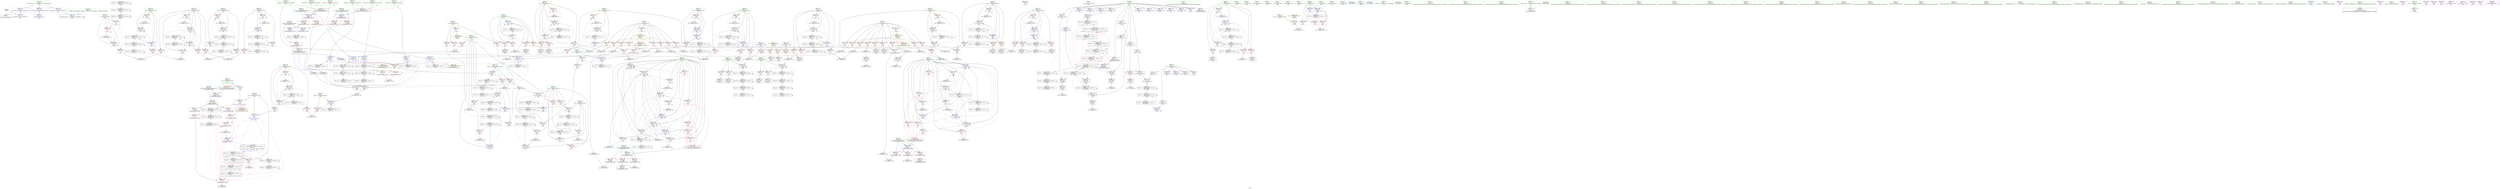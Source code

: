 digraph "SVFG" {
	label="SVFG";

	Node0x56229dab66b0 [shape=record,color=grey,label="{NodeID: 0\nNullPtr}"];
	Node0x56229dab66b0 -> Node0x56229dac5870[style=solid];
	Node0x56229dab66b0 -> Node0x56229dad7d50[style=solid];
	Node0x56229db0f7c0 [shape=record,color=black,label="{NodeID: 609\nMR_48V_2 = PHI(MR_48V_3, MR_48V_1, )\npts\{115 \}\n}"];
	Node0x56229db0f7c0 -> Node0x56229db0f7c0[style=dashed];
	Node0x56229db0f7c0 -> Node0x56229db1c9c0[style=dashed];
	Node0x56229dad5490 [shape=record,color=red,label="{NodeID: 277\n534\<--134\n\<--tres\nmain\n}"];
	Node0x56229dad5490 -> Node0x56229dae32c0[style=solid];
	Node0x56229dac6430 [shape=record,color=black,label="{NodeID: 111\n403\<--402\nidxprom100\<--\nmain\n}"];
	Node0x56229daeb2d0 [shape=record,color=grey,label="{NodeID: 554\n180 = cmp(178, 179, )\n}"];
	Node0x56229dacf290 [shape=record,color=blue,label="{NodeID: 388\n146\<--9\nref.tmp178\<--\nmain\n|{|<s2>16}}"];
	Node0x56229dacf290 -> Node0x56229dad6740[style=dashed];
	Node0x56229dacf290 -> Node0x56229db2b0e0[style=dashed];
	Node0x56229dacf290:s2 -> Node0x56229dadc150[style=dashed,color=red];
	Node0x56229daca870 [shape=record,color=red,label="{NodeID: 222\n269\<--102\n\<--i28\nmain\n}"];
	Node0x56229daca870 -> Node0x56229dae3a40[style=solid];
	Node0x56229dac6e10 [shape=record,color=green,label="{NodeID: 56\n96\<--97\nttx\<--ttx_field_insensitive\nmain\n}"];
	Node0x56229dac6e10 -> Node0x56229dac9eb0[style=solid];
	Node0x56229dac6e10 -> Node0x56229dac9f80[style=solid];
	Node0x56229dac6e10 -> Node0x56229daca050[style=solid];
	Node0x56229dac6e10 -> Node0x56229dad8810[style=solid];
	Node0x56229dac6e10 -> Node0x56229dacf910[style=solid];
	Node0x56229dae4040 [shape=record,color=grey,label="{NodeID: 499\n256 = Binary(255, 164, )\n}"];
	Node0x56229dae4040 -> Node0x56229dac60f0[style=solid];
	Node0x56229dad8330 [shape=record,color=blue,label="{NodeID: 333\n84\<--209\nans\<--\nmain\n}"];
	Node0x56229dad8330 -> Node0x56229dac9d10[style=dashed];
	Node0x56229dad8330 -> Node0x56229db0b1c0[style=dashed];
	Node0x56229dad8330 -> Node0x56229db1a1c0[style=dashed];
	Node0x56229dacda70 [shape=record,color=purple,label="{NodeID: 167\n593\<--44\n\<--.str.8\nmain\n}"];
	Node0x56229da6dfd0 [shape=record,color=green,label="{NodeID: 1\n7\<--1\n__dso_handle\<--dummyObj\nGlob }"];
	Node0x56229db0fcc0 [shape=record,color=black,label="{NodeID: 610\nMR_50V_2 = PHI(MR_50V_3, MR_50V_1, )\npts\{117 \}\n}"];
	Node0x56229db0fcc0 -> Node0x56229db0fcc0[style=dashed];
	Node0x56229db0fcc0 -> Node0x56229db1cec0[style=dashed];
	Node0x56229dad5560 [shape=record,color=red,label="{NodeID: 278\n542\<--134\n\<--tres\nmain\n}"];
	Node0x56229dad5560 -> Node0x56229dae2240[style=solid];
	Node0x56229dac6500 [shape=record,color=black,label="{NodeID: 112\n406\<--405\nconv102\<--\nmain\n}"];
	Node0x56229dac6500 -> Node0x56229dad1d00[style=solid];
	Node0x56229daeb450 [shape=record,color=grey,label="{NodeID: 555\n491 = cmp(490, 441, )\n}"];
	Node0x56229dacf360 [shape=record,color=blue,label="{NodeID: 389\n142\<--539\nadd175\<--\nmain\n}"];
	Node0x56229dacf360 -> Node0x56229dad5f20[style=dashed];
	Node0x56229dacf360 -> Node0x56229dad5ff0[style=dashed];
	Node0x56229dacf360 -> Node0x56229db2a6e0[style=dashed];
	Node0x56229daca940 [shape=record,color=red,label="{NodeID: 223\n294\<--104\n\<--rem\nmain\n}"];
	Node0x56229daca940 -> Node0x56229dad2300[style=solid];
	Node0x56229dac6ee0 [shape=record,color=green,label="{NodeID: 57\n98\<--99\ntty\<--tty_field_insensitive\nmain\n}"];
	Node0x56229dac6ee0 -> Node0x56229daca120[style=solid];
	Node0x56229dac6ee0 -> Node0x56229daca1f0[style=solid];
	Node0x56229dac6ee0 -> Node0x56229daca2c0[style=solid];
	Node0x56229dac6ee0 -> Node0x56229dad88e0[style=solid];
	Node0x56229dac6ee0 -> Node0x56229dacf840[style=solid];
	Node0x56229dae41c0 [shape=record,color=grey,label="{NodeID: 500\n298 = Binary(297, 164, )\n}"];
	Node0x56229dae41c0 -> Node0x56229dad9100[style=solid];
	Node0x56229dad8400 [shape=record,color=blue,label="{NodeID: 334\n88\<--212\nref.tmp\<--sub\nmain\n|{|<s4>8}}"];
	Node0x56229dad8400 -> Node0x56229dad60c0[style=dashed];
	Node0x56229dad8400 -> Node0x56229dad6190[style=dashed];
	Node0x56229dad8400 -> Node0x56229dad6740[style=dashed];
	Node0x56229dad8400 -> Node0x56229db0bbc0[style=dashed];
	Node0x56229dad8400:s4 -> Node0x56229dadbe50[style=dashed,color=red];
	Node0x56229dacdb40 [shape=record,color=purple,label="{NodeID: 168\n709\<--46\nllvm.global_ctors_0\<--llvm.global_ctors\nGlob }"];
	Node0x56229dacdb40 -> Node0x56229dad7b50[style=solid];
	Node0x56229da866e0 [shape=record,color=green,label="{NodeID: 2\n9\<--1\n\<--dummyObj\nCan only get source location for instruction, argument, global var or function.}"];
	Node0x56229db101c0 [shape=record,color=black,label="{NodeID: 611\nMR_52V_2 = PHI(MR_52V_3, MR_52V_1, )\npts\{119 \}\n}"];
	Node0x56229db101c0 -> Node0x56229db101c0[style=dashed];
	Node0x56229db101c0 -> Node0x56229db1d3c0[style=dashed];
	Node0x56229dad5630 [shape=record,color=red,label="{NodeID: 279\n549\<--134\n\<--tres\nmain\n}"];
	Node0x56229dad5630 -> Node0x56229dad0f80[style=solid];
	Node0x56229dac65d0 [shape=record,color=black,label="{NodeID: 113\n418\<--417\nidxprom107\<--\nmain\n}"];
	Node0x56229dacf430 [shape=record,color=blue,label="{NodeID: 390\n134\<--543\ntres\<--add180\nmain\n}"];
	Node0x56229dacf430 -> Node0x56229dad5630[style=dashed];
	Node0x56229dacf430 -> Node0x56229dada7c0[style=dashed];
	Node0x56229dacf430 -> Node0x56229db1fbc0[style=dashed];
	Node0x56229dacaa10 [shape=record,color=red,label="{NodeID: 224\n287\<--108\n\<--cx\nmain\n|{<s0>11}}"];
	Node0x56229dacaa10:s0 -> Node0x56229db7fcf0[style=solid,color=red];
	Node0x56229dac6fb0 [shape=record,color=green,label="{NodeID: 58\n100\<--101\nins\<--ins_field_insensitive\nmain\n}"];
	Node0x56229dac6fb0 -> Node0x56229daca390[style=solid];
	Node0x56229dac6fb0 -> Node0x56229daca460[style=solid];
	Node0x56229dac6fb0 -> Node0x56229daca530[style=solid];
	Node0x56229dac6fb0 -> Node0x56229dad89b0[style=solid];
	Node0x56229dac6fb0 -> Node0x56229dacf770[style=solid];
	Node0x56229dae4340 [shape=record,color=grey,label="{NodeID: 501\n258 = Binary(257, 190, )\n}"];
	Node0x56229dad84d0 [shape=record,color=blue,label="{NodeID: 335\n90\<--9\nref.tmp12\<--\nmain\n|{|<s4>8}}"];
	Node0x56229dad84d0 -> Node0x56229dad60c0[style=dashed];
	Node0x56229dad84d0 -> Node0x56229dad6190[style=dashed];
	Node0x56229dad84d0 -> Node0x56229dad6740[style=dashed];
	Node0x56229dad84d0 -> Node0x56229db0c0c0[style=dashed];
	Node0x56229dad84d0:s4 -> Node0x56229dadc150[style=dashed,color=red];
	Node0x56229dacdc40 [shape=record,color=purple,label="{NodeID: 169\n710\<--46\nllvm.global_ctors_1\<--llvm.global_ctors\nGlob }"];
	Node0x56229dacdc40 -> Node0x56229dad7c50[style=solid];
	Node0x56229da86770 [shape=record,color=green,label="{NodeID: 3\n23\<--1\n.str\<--dummyObj\nGlob }"];
	Node0x56229db106c0 [shape=record,color=black,label="{NodeID: 612\nMR_54V_2 = PHI(MR_54V_3, MR_54V_1, )\npts\{121 \}\n}"];
	Node0x56229db106c0 -> Node0x56229db106c0[style=dashed];
	Node0x56229db106c0 -> Node0x56229db1d8c0[style=dashed];
	Node0x56229dad5700 [shape=record,color=red,label="{NodeID: 280\n473\<--136\n\<--i136\nmain\n}"];
	Node0x56229dad5700 -> Node0x56229daeafd0[style=solid];
	Node0x56229dac66a0 [shape=record,color=black,label="{NodeID: 114\n426\<--425\nidxprom111\<--\nmain\n}"];
	Node0x56229dacf500 [shape=record,color=blue,label="{NodeID: 391\n132\<--547\nccnt\<--add181\nmain\n}"];
	Node0x56229dacf500 -> Node0x56229dad5220[style=dashed];
	Node0x56229dacf500 -> Node0x56229dad52f0[style=dashed];
	Node0x56229dacf500 -> Node0x56229dada6f0[style=dashed];
	Node0x56229dacf500 -> Node0x56229db1f6c0[style=dashed];
	Node0x56229dacaae0 [shape=record,color=red,label="{NodeID: 225\n297\<--108\n\<--cx\nmain\n}"];
	Node0x56229dacaae0 -> Node0x56229dae41c0[style=solid];
	Node0x56229dac7080 [shape=record,color=green,label="{NodeID: 59\n102\<--103\ni28\<--i28_field_insensitive\nmain\n}"];
	Node0x56229dac7080 -> Node0x56229daca600[style=solid];
	Node0x56229dac7080 -> Node0x56229daca6d0[style=solid];
	Node0x56229dac7080 -> Node0x56229daca7a0[style=solid];
	Node0x56229dac7080 -> Node0x56229daca870[style=solid];
	Node0x56229dac7080 -> Node0x56229dad8a80[style=solid];
	Node0x56229dac7080 -> Node0x56229dad8c20[style=solid];
	Node0x56229dae44c0 [shape=record,color=grey,label="{NodeID: 502\n673 = Binary(672, 164, )\n}"];
	Node0x56229dae44c0 -> Node0x56229dad2600[style=solid];
	Node0x56229dad85a0 [shape=record,color=blue,label="{NodeID: 336\n92\<--221\nref.tmp14\<--sub15\nmain\n|{|<s3>9}}"];
	Node0x56229dad85a0 -> Node0x56229dad6190[style=dashed];
	Node0x56229dad85a0 -> Node0x56229dad6740[style=dashed];
	Node0x56229dad85a0 -> Node0x56229db0c5c0[style=dashed];
	Node0x56229dad85a0:s3 -> Node0x56229dadbe50[style=dashed,color=red];
	Node0x56229dacdd40 [shape=record,color=purple,label="{NodeID: 170\n711\<--46\nllvm.global_ctors_2\<--llvm.global_ctors\nGlob }"];
	Node0x56229dacdd40 -> Node0x56229dad7d50[style=solid];
	Node0x56229da86800 [shape=record,color=green,label="{NodeID: 4\n25\<--1\n.str.1\<--dummyObj\nGlob }"];
	Node0x56229db10bc0 [shape=record,color=black,label="{NodeID: 613\nMR_56V_2 = PHI(MR_56V_3, MR_56V_1, )\npts\{123 \}\n}"];
	Node0x56229db10bc0 -> Node0x56229db10bc0[style=dashed];
	Node0x56229db10bc0 -> Node0x56229db1ddc0[style=dashed];
	Node0x56229dad57d0 [shape=record,color=red,label="{NodeID: 281\n483\<--136\n\<--i136\nmain\n}"];
	Node0x56229dad57d0 -> Node0x56229dacb440[style=solid];
	Node0x56229dacb030 [shape=record,color=black,label="{NodeID: 115\n433\<--432\nidxprom115\<--\nmain\n}"];
	Node0x56229dacf5d0 [shape=record,color=blue,label="{NodeID: 392\n84\<--567\nans\<--\nmain\n}"];
	Node0x56229dacf5d0 -> Node0x56229db197c0[style=dashed];
	Node0x56229dacabb0 [shape=record,color=red,label="{NodeID: 226\n306\<--108\n\<--cx\nmain\n}"];
	Node0x56229dacabb0 -> Node0x56229dae4940[style=solid];
	Node0x56229dac7150 [shape=record,color=green,label="{NodeID: 60\n104\<--105\nrem\<--rem_field_insensitive\nmain\n}"];
	Node0x56229dac7150 -> Node0x56229daca940[style=solid];
	Node0x56229dac7150 -> Node0x56229dad8cf0[style=solid];
	Node0x56229dac7150 -> Node0x56229dad8dc0[style=solid];
	Node0x56229dae4640 [shape=record,color=grey,label="{NodeID: 503\n367 = Binary(366, 164, )\n}"];
	Node0x56229dae4640 -> Node0x56229dad9c60[style=solid];
	Node0x56229dad8670 [shape=record,color=blue,label="{NodeID: 337\n94\<--9\nref.tmp16\<--\nmain\n|{|<s3>9}}"];
	Node0x56229dad8670 -> Node0x56229dad6190[style=dashed];
	Node0x56229dad8670 -> Node0x56229dad6740[style=dashed];
	Node0x56229dad8670 -> Node0x56229db0cac0[style=dashed];
	Node0x56229dad8670:s3 -> Node0x56229dadc150[style=dashed,color=red];
	Node0x56229dacde40 [shape=record,color=purple,label="{NodeID: 171\n275\<--106\n\<--put\nmain\n}"];
	Node0x56229dacde40 -> Node0x56229dad8dc0[style=solid];
	Node0x56229da86890 [shape=record,color=green,label="{NodeID: 5\n27\<--1\nstdin\<--dummyObj\nGlob }"];
	Node0x56229db110c0 [shape=record,color=black,label="{NodeID: 614\nMR_58V_2 = PHI(MR_58V_3, MR_58V_1, )\npts\{125 \}\n}"];
	Node0x56229db110c0 -> Node0x56229db110c0[style=dashed];
	Node0x56229db110c0 -> Node0x56229db1e2c0[style=dashed];
	Node0x56229dad58a0 [shape=record,color=red,label="{NodeID: 282\n497\<--136\n\<--i136\nmain\n}"];
	Node0x56229dad58a0 -> Node0x56229dacb6b0[style=solid];
	Node0x56229dacb100 [shape=record,color=black,label="{NodeID: 116\n436\<--435\nidxprom117\<--\nmain\n}"];
	Node0x56229dacf6a0 [shape=record,color=blue, style = dotted,label="{NodeID: 393\n712\<--714\noffset_0\<--dummyVal\nmain\n}"];
	Node0x56229dacf6a0 -> Node0x56229db2bae0[style=dashed];
	Node0x56229dacac80 [shape=record,color=red,label="{NodeID: 227\n312\<--108\n\<--cx\nmain\n|{<s0>12}}"];
	Node0x56229dacac80:s0 -> Node0x56229db7fcf0[style=solid,color=red];
	Node0x56229dac7220 [shape=record,color=green,label="{NodeID: 61\n106\<--107\nput\<--put_field_insensitive\nmain\n|{|<s1>11|<s2>12|<s3>13|<s4>14|<s5>15}}"];
	Node0x56229dac7220 -> Node0x56229dacde40[style=solid];
	Node0x56229dac7220:s1 -> Node0x56229db7f990[style=solid,color=red];
	Node0x56229dac7220:s2 -> Node0x56229db7f990[style=solid,color=red];
	Node0x56229dac7220:s3 -> Node0x56229db7f990[style=solid,color=red];
	Node0x56229dac7220:s4 -> Node0x56229db7f990[style=solid,color=red];
	Node0x56229dac7220:s5 -> Node0x56229db7f990[style=solid,color=red];
	Node0x56229dae47c0 [shape=record,color=grey,label="{NodeID: 504\n396 = Binary(395, 164, )\n}"];
	Node0x56229dae47c0 -> Node0x56229dad2c00[style=solid];
	Node0x56229dad8740 [shape=record,color=blue,label="{NodeID: 338\n86\<--226\nintrn\<--mul18\nmain\n}"];
	Node0x56229dad8740 -> Node0x56229dac9de0[style=dashed];
	Node0x56229dad8740 -> Node0x56229db0b6c0[style=dashed];
	Node0x56229dacdf10 [shape=record,color=purple,label="{NodeID: 172\n654\<--653\n\<--this1\n_ZZ4mainENK3$_0clEii\n}"];
	Node0x56229dacdf10 -> Node0x56229dad7370[style=solid];
	Node0x56229da86920 [shape=record,color=green,label="{NodeID: 6\n28\<--1\n.str.2\<--dummyObj\nGlob }"];
	Node0x56229db115c0 [shape=record,color=black,label="{NodeID: 615\nMR_60V_2 = PHI(MR_60V_3, MR_60V_1, )\npts\{127 \}\n}"];
	Node0x56229db115c0 -> Node0x56229db115c0[style=dashed];
	Node0x56229db115c0 -> Node0x56229db1e7c0[style=dashed];
	Node0x56229dad5970 [shape=record,color=red,label="{NodeID: 283\n518\<--136\n\<--i136\nmain\n}"];
	Node0x56229dad5970 -> Node0x56229dae65c0[style=solid];
	Node0x56229dacb1d0 [shape=record,color=black,label="{NodeID: 117\n439\<--438\nconv119\<--\nmain\n}"];
	Node0x56229dacb1d0 -> Node0x56229daeb150[style=solid];
	Node0x56229dacf770 [shape=record,color=blue,label="{NodeID: 394\n100\<--578\nins\<--inc187\nmain\n}"];
	Node0x56229dacf770 -> Node0x56229daca390[style=dashed];
	Node0x56229dacf770 -> Node0x56229daca460[style=dashed];
	Node0x56229dacf770 -> Node0x56229daca530[style=dashed];
	Node0x56229dacf770 -> Node0x56229dad89b0[style=dashed];
	Node0x56229dacf770 -> Node0x56229dacf770[style=dashed];
	Node0x56229dacf770 -> Node0x56229db32de0[style=dashed];
	Node0x56229dacad50 [shape=record,color=red,label="{NodeID: 228\n326\<--108\n\<--cx\nmain\n}"];
	Node0x56229dacad50 -> Node0x56229dae3740[style=solid];
	Node0x56229dac72f0 [shape=record,color=green,label="{NodeID: 62\n108\<--109\ncx\<--cx_field_insensitive\nmain\n}"];
	Node0x56229dac72f0 -> Node0x56229dacaa10[style=solid];
	Node0x56229dac72f0 -> Node0x56229dacaae0[style=solid];
	Node0x56229dac72f0 -> Node0x56229dacabb0[style=solid];
	Node0x56229dac72f0 -> Node0x56229dacac80[style=solid];
	Node0x56229dac72f0 -> Node0x56229dacad50[style=solid];
	Node0x56229dac72f0 -> Node0x56229dacae20[style=solid];
	Node0x56229dac72f0 -> Node0x56229dacaef0[style=solid];
	Node0x56229dac72f0 -> Node0x56229dad2f70[style=solid];
	Node0x56229dac72f0 -> Node0x56229dad3000[style=solid];
	Node0x56229dac72f0 -> Node0x56229dad30d0[style=solid];
	Node0x56229dac72f0 -> Node0x56229dad8e90[style=solid];
	Node0x56229dac72f0 -> Node0x56229dad9100[style=solid];
	Node0x56229dac72f0 -> Node0x56229dad92a0[style=solid];
	Node0x56229dac72f0 -> Node0x56229dad95e0[style=solid];
	Node0x56229dac72f0 -> Node0x56229dad9920[style=solid];
	Node0x56229dac72f0 -> Node0x56229dad9c60[style=solid];
	Node0x56229dae4940 [shape=record,color=grey,label="{NodeID: 505\n307 = Binary(306, 229, )\n}"];
	Node0x56229dae4940 -> Node0x56229dad92a0[style=solid];
	Node0x56229dad8810 [shape=record,color=blue,label="{NodeID: 339\n96\<--229\nttx\<--\nmain\n}"];
	Node0x56229dad8810 -> Node0x56229dac9eb0[style=dashed];
	Node0x56229dad8810 -> Node0x56229dac9f80[style=dashed];
	Node0x56229dad8810 -> Node0x56229daca050[style=dashed];
	Node0x56229dad8810 -> Node0x56229dacf910[style=dashed];
	Node0x56229dad8810 -> Node0x56229db0cfc0[style=dashed];
	Node0x56229dacdfe0 [shape=record,color=purple,label="{NodeID: 173\n677\<--653\n\<--this1\n_ZZ4mainENK3$_0clEii\n}"];
	Node0x56229dacdfe0 -> Node0x56229dad7510[style=solid];
	Node0x56229da869b0 [shape=record,color=green,label="{NodeID: 7\n30\<--1\n.str.3\<--dummyObj\nGlob }"];
	Node0x56229db11ac0 [shape=record,color=black,label="{NodeID: 616\nMR_62V_2 = PHI(MR_62V_3, MR_62V_1, )\npts\{129 \}\n}"];
	Node0x56229db11ac0 -> Node0x56229db11ac0[style=dashed];
	Node0x56229db11ac0 -> Node0x56229db1ecc0[style=dashed];
	Node0x56229dad5a40 [shape=record,color=red,label="{NodeID: 284\n479\<--138\n\<--j140\nmain\n}"];
	Node0x56229dad5a40 -> Node0x56229daeae50[style=solid];
	Node0x56229dacb2a0 [shape=record,color=black,label="{NodeID: 118\n444\<--443\nidxprom122\<--\nmain\n}"];
	Node0x56229dafffb0 [shape=record,color=black,label="{NodeID: 561\nMR_66V_7 = PHI(MR_66V_8, MR_66V_6, )\npts\{133 \}\n}"];
	Node0x56229dafffb0 -> Node0x56229dad5080[style=dashed];
	Node0x56229dafffb0 -> Node0x56229dad5150[style=dashed];
	Node0x56229dafffb0 -> Node0x56229dadab00[style=dashed];
	Node0x56229dafffb0 -> Node0x56229dacf500[style=dashed];
	Node0x56229dafffb0 -> Node0x56229dafffb0[style=dashed];
	Node0x56229dafffb0 -> Node0x56229db2c4e0[style=dashed];
	Node0x56229dacf840 [shape=record,color=blue,label="{NodeID: 395\n98\<--583\ntty\<--inc190\nmain\n}"];
	Node0x56229dacf840 -> Node0x56229daca120[style=dashed];
	Node0x56229dacf840 -> Node0x56229daca1f0[style=dashed];
	Node0x56229dacf840 -> Node0x56229daca2c0[style=dashed];
	Node0x56229dacf840 -> Node0x56229dad88e0[style=dashed];
	Node0x56229dacf840 -> Node0x56229dacf840[style=dashed];
	Node0x56229dacf840 -> Node0x56229db0d4c0[style=dashed];
	Node0x56229dacae20 [shape=record,color=red,label="{NodeID: 229\n332\<--108\n\<--cx\nmain\n|{<s0>13}}"];
	Node0x56229dacae20:s0 -> Node0x56229db7fcf0[style=solid,color=red];
	Node0x56229dac73c0 [shape=record,color=green,label="{NodeID: 63\n110\<--111\ncy\<--cy_field_insensitive\nmain\n}"];
	Node0x56229dac73c0 -> Node0x56229dad31a0[style=solid];
	Node0x56229dac73c0 -> Node0x56229dad3270[style=solid];
	Node0x56229dac73c0 -> Node0x56229dad3340[style=solid];
	Node0x56229dac73c0 -> Node0x56229dad3410[style=solid];
	Node0x56229dac73c0 -> Node0x56229dad34e0[style=solid];
	Node0x56229dac73c0 -> Node0x56229dad35b0[style=solid];
	Node0x56229dac73c0 -> Node0x56229dad3680[style=solid];
	Node0x56229dac73c0 -> Node0x56229dad3750[style=solid];
	Node0x56229dac73c0 -> Node0x56229dad3820[style=solid];
	Node0x56229dac73c0 -> Node0x56229dad8f60[style=solid];
	Node0x56229dac73c0 -> Node0x56229dad9370[style=solid];
	Node0x56229dac73c0 -> Node0x56229dad96b0[style=solid];
	Node0x56229dac73c0 -> Node0x56229dad99f0[style=solid];
	Node0x56229dac73c0 -> Node0x56229dad9d30[style=solid];
	Node0x56229dae4ac0 [shape=record,color=grey,label="{NodeID: 506\n578 = Binary(577, 164, )\n}"];
	Node0x56229dae4ac0 -> Node0x56229dacf770[style=solid];
	Node0x56229dad88e0 [shape=record,color=blue,label="{NodeID: 340\n98\<--229\ntty\<--\nmain\n}"];
	Node0x56229dad88e0 -> Node0x56229daca120[style=dashed];
	Node0x56229dad88e0 -> Node0x56229daca1f0[style=dashed];
	Node0x56229dad88e0 -> Node0x56229daca2c0[style=dashed];
	Node0x56229dad88e0 -> Node0x56229dad88e0[style=dashed];
	Node0x56229dad88e0 -> Node0x56229dacf840[style=dashed];
	Node0x56229dad88e0 -> Node0x56229db0d4c0[style=dashed];
	Node0x56229dace0b0 [shape=record,color=red,label="{NodeID: 174\n172\<--8\n\<--n\nmain\n}"];
	Node0x56229dace0b0 -> Node0x56229dae5e40[style=solid];
	Node0x56229da6d2a0 [shape=record,color=green,label="{NodeID: 8\n32\<--1\nstdout\<--dummyObj\nGlob }"];
	Node0x56229db11fc0 [shape=record,color=black,label="{NodeID: 617\nMR_64V_2 = PHI(MR_64V_3, MR_64V_1, )\npts\{131 \}\n}"];
	Node0x56229db11fc0 -> Node0x56229db11fc0[style=dashed];
	Node0x56229db11fc0 -> Node0x56229db1f1c0[style=dashed];
	Node0x56229dad5b10 [shape=record,color=red,label="{NodeID: 285\n486\<--138\n\<--j140\nmain\n}"];
	Node0x56229dad5b10 -> Node0x56229dacb510[style=solid];
	Node0x56229dacb370 [shape=record,color=black,label="{NodeID: 119\n447\<--446\nidxprom124\<--\nmain\n}"];
	Node0x56229db004b0 [shape=record,color=black,label="{NodeID: 562\nMR_68V_7 = PHI(MR_68V_8, MR_68V_6, )\npts\{135 \}\n}"];
	Node0x56229db004b0 -> Node0x56229dad53c0[style=dashed];
	Node0x56229db004b0 -> Node0x56229dad5490[style=dashed];
	Node0x56229db004b0 -> Node0x56229dad5560[style=dashed];
	Node0x56229db004b0 -> Node0x56229dadaa30[style=dashed];
	Node0x56229db004b0 -> Node0x56229dacf430[style=dashed];
	Node0x56229db004b0 -> Node0x56229db004b0[style=dashed];
	Node0x56229db004b0 -> Node0x56229db2e2e0[style=dashed];
	Node0x56229dacf910 [shape=record,color=blue,label="{NodeID: 396\n96\<--588\nttx\<--inc193\nmain\n}"];
	Node0x56229dacf910 -> Node0x56229dac9eb0[style=dashed];
	Node0x56229dacf910 -> Node0x56229dac9f80[style=dashed];
	Node0x56229dacf910 -> Node0x56229daca050[style=dashed];
	Node0x56229dacf910 -> Node0x56229dacf910[style=dashed];
	Node0x56229dacf910 -> Node0x56229db0cfc0[style=dashed];
	Node0x56229dacaef0 [shape=record,color=red,label="{NodeID: 230\n346\<--108\n\<--cx\nmain\n}"];
	Node0x56229dacaef0 -> Node0x56229dae29c0[style=solid];
	Node0x56229dac7490 [shape=record,color=green,label="{NodeID: 64\n112\<--113\nrad\<--rad_field_insensitive\nmain\n}"];
	Node0x56229dac7490 -> Node0x56229dad38f0[style=solid];
	Node0x56229dac7490 -> Node0x56229dad39c0[style=solid];
	Node0x56229dac7490 -> Node0x56229dad3a90[style=solid];
	Node0x56229dac7490 -> Node0x56229dad3b60[style=solid];
	Node0x56229dac7490 -> Node0x56229dad3c30[style=solid];
	Node0x56229dac7490 -> Node0x56229dad9030[style=solid];
	Node0x56229dac7490 -> Node0x56229dad9ed0[style=solid];
	Node0x56229dae4c40 [shape=record,color=grey,label="{NodeID: 507\n370 = Binary(369, 164, )\n}"];
	Node0x56229dae4c40 -> Node0x56229dad9d30[style=solid];
	Node0x56229dad89b0 [shape=record,color=blue,label="{NodeID: 341\n100\<--164\nins\<--\nmain\n}"];
	Node0x56229dad89b0 -> Node0x56229daca390[style=dashed];
	Node0x56229dad89b0 -> Node0x56229daca460[style=dashed];
	Node0x56229dad89b0 -> Node0x56229daca530[style=dashed];
	Node0x56229dad89b0 -> Node0x56229dad89b0[style=dashed];
	Node0x56229dad89b0 -> Node0x56229dacf770[style=dashed];
	Node0x56229dad89b0 -> Node0x56229db32de0[style=dashed];
	Node0x56229dace180 [shape=record,color=red,label="{NodeID: 175\n179\<--8\n\<--n\nmain\n}"];
	Node0x56229dace180 -> Node0x56229daeb2d0[style=solid];
	Node0x56229da6d330 [shape=record,color=green,label="{NodeID: 9\n33\<--1\n.str.4\<--dummyObj\nGlob }"];
	Node0x56229db124c0 [shape=record,color=black,label="{NodeID: 618\nMR_66V_2 = PHI(MR_66V_3, MR_66V_1, )\npts\{133 \}\n}"];
	Node0x56229db124c0 -> Node0x56229db124c0[style=dashed];
	Node0x56229db124c0 -> Node0x56229db1f6c0[style=dashed];
	Node0x56229dad5be0 [shape=record,color=red,label="{NodeID: 286\n500\<--138\n\<--j140\nmain\n}"];
	Node0x56229dad5be0 -> Node0x56229dacb780[style=solid];
	Node0x56229dacb440 [shape=record,color=black,label="{NodeID: 120\n484\<--483\nidxprom144\<--\nmain\n}"];
	Node0x56229dacf9e0 [shape=record,color=blue,label="{NodeID: 397\n80\<--599\ntt\<--inc197\nmain\n}"];
	Node0x56229dacf9e0 -> Node0x56229db0a7c0[style=dashed];
	Node0x56229dad2f70 [shape=record,color=red,label="{NodeID: 231\n352\<--108\n\<--cx\nmain\n|{<s0>14}}"];
	Node0x56229dad2f70:s0 -> Node0x56229db7fcf0[style=solid,color=red];
	Node0x56229dac7560 [shape=record,color=green,label="{NodeID: 65\n114\<--115\nt\<--t_field_insensitive\nmain\n}"];
	Node0x56229dac7560 -> Node0x56229dad3d00[style=solid];
	Node0x56229dac7560 -> Node0x56229dad3dd0[style=solid];
	Node0x56229dac7560 -> Node0x56229dad91d0[style=solid];
	Node0x56229dac7560 -> Node0x56229dad9440[style=solid];
	Node0x56229dae4dc0 [shape=record,color=grey,label="{NodeID: 508\n310 = Binary(309, 164, )\n}"];
	Node0x56229dae4dc0 -> Node0x56229dad9370[style=solid];
	Node0x56229dad8a80 [shape=record,color=blue,label="{NodeID: 342\n102\<--9\ni28\<--\nmain\n}"];
	Node0x56229dad8a80 -> Node0x56229daca600[style=dashed];
	Node0x56229dad8a80 -> Node0x56229daca6d0[style=dashed];
	Node0x56229dad8a80 -> Node0x56229daca7a0[style=dashed];
	Node0x56229dad8a80 -> Node0x56229daca870[style=dashed];
	Node0x56229dad8a80 -> Node0x56229dad8a80[style=dashed];
	Node0x56229dad8a80 -> Node0x56229dad8c20[style=dashed];
	Node0x56229dad8a80 -> Node0x56229db1b0c0[style=dashed];
	Node0x56229dace250 [shape=record,color=red,label="{NodeID: 176\n211\<--8\n\<--n\nmain\n}"];
	Node0x56229dace250 -> Node0x56229dae20c0[style=solid];
	Node0x56229da6d3c0 [shape=record,color=green,label="{NodeID: 10\n35\<--1\n.str.5\<--dummyObj\nGlob }"];
	Node0x56229db129c0 [shape=record,color=black,label="{NodeID: 619\nMR_68V_2 = PHI(MR_68V_3, MR_68V_1, )\npts\{135 \}\n}"];
	Node0x56229db129c0 -> Node0x56229db129c0[style=dashed];
	Node0x56229db129c0 -> Node0x56229db1fbc0[style=dashed];
	Node0x56229dad5cb0 [shape=record,color=red,label="{NodeID: 287\n513\<--138\n\<--j140\nmain\n}"];
	Node0x56229dad5cb0 -> Node0x56229dae6740[style=solid];
	Node0x56229dacb510 [shape=record,color=black,label="{NodeID: 121\n487\<--486\nidxprom146\<--\nmain\n}"];
	Node0x56229dacfab0 [shape=record,color=blue,label="{NodeID: 398\n620\<--616\n__a.addr\<--__a\n_ZSt3maxIiERKT_S2_S2_\n}"];
	Node0x56229dacfab0 -> Node0x56229dad68e0[style=dashed];
	Node0x56229dacfab0 -> Node0x56229dad69b0[style=dashed];
	Node0x56229dad3000 [shape=record,color=red,label="{NodeID: 232\n366\<--108\n\<--cx\nmain\n}"];
	Node0x56229dad3000 -> Node0x56229dae4640[style=solid];
	Node0x56229dac7630 [shape=record,color=green,label="{NodeID: 66\n116\<--117\nt59\<--t59_field_insensitive\nmain\n}"];
	Node0x56229dac7630 -> Node0x56229dad3ea0[style=solid];
	Node0x56229dac7630 -> Node0x56229dad3f70[style=solid];
	Node0x56229dac7630 -> Node0x56229dad9510[style=solid];
	Node0x56229dac7630 -> Node0x56229dad9780[style=solid];
	Node0x56229dae4f40 [shape=record,color=grey,label="{NodeID: 509\n583 = Binary(582, 164, )\n}"];
	Node0x56229dae4f40 -> Node0x56229dacf840[style=solid];
	Node0x56229dad8b50 [shape=record,color=blue,label="{NodeID: 343\n266\<--203\narrayidx41\<--\nmain\n}"];
	Node0x56229dad8b50 -> Node0x56229db084c0[style=dashed];
	Node0x56229dace320 [shape=record,color=red,label="{NodeID: 177\n248\<--8\n\<--n\nmain\n}"];
	Node0x56229dace320 -> Node0x56229dad2000[style=solid];
	Node0x56229da6d450 [shape=record,color=green,label="{NodeID: 11\n37\<--1\n_ZL3dir\<--dummyObj\nGlob }"];
	Node0x56229db12ec0 [shape=record,color=black,label="{NodeID: 620\nMR_70V_2 = PHI(MR_70V_3, MR_70V_1, )\npts\{137 \}\n}"];
	Node0x56229db12ec0 -> Node0x56229db12ec0[style=dashed];
	Node0x56229db12ec0 -> Node0x56229db200c0[style=dashed];
	Node0x56229dad5d80 [shape=record,color=red,label="{NodeID: 288\n524\<--140\n\<--i168\nmain\n}"];
	Node0x56229dad5d80 -> Node0x56229dad1280[style=solid];
	Node0x56229dacb5e0 [shape=record,color=black,label="{NodeID: 122\n490\<--489\nconv148\<--\nmain\n}"];
	Node0x56229dacb5e0 -> Node0x56229daeb450[style=solid];
	Node0x56229dacfb80 [shape=record,color=blue,label="{NodeID: 399\n622\<--617\n__b.addr\<--__b\n_ZSt3maxIiERKT_S2_S2_\n}"];
	Node0x56229dacfb80 -> Node0x56229dad6a80[style=dashed];
	Node0x56229dacfb80 -> Node0x56229dad6b50[style=dashed];
	Node0x56229dad30d0 [shape=record,color=red,label="{NodeID: 233\n372\<--108\n\<--cx\nmain\n|{<s0>15}}"];
	Node0x56229dad30d0:s0 -> Node0x56229db7fcf0[style=solid,color=red];
	Node0x56229dac7700 [shape=record,color=green,label="{NodeID: 67\n118\<--119\nt68\<--t68_field_insensitive\nmain\n}"];
	Node0x56229dac7700 -> Node0x56229dad4040[style=solid];
	Node0x56229dac7700 -> Node0x56229dad4110[style=solid];
	Node0x56229dac7700 -> Node0x56229dad9850[style=solid];
	Node0x56229dac7700 -> Node0x56229dad9ac0[style=solid];
	Node0x56229dae50c0 [shape=record,color=grey,label="{NodeID: 510\n357 = Binary(356, 164, )\n}"];
	Node0x56229dae50c0 -> Node0x56229dad9ac0[style=solid];
	Node0x56229dad8c20 [shape=record,color=blue,label="{NodeID: 344\n102\<--270\ni28\<--inc43\nmain\n}"];
	Node0x56229dad8c20 -> Node0x56229daca600[style=dashed];
	Node0x56229dad8c20 -> Node0x56229daca6d0[style=dashed];
	Node0x56229dad8c20 -> Node0x56229daca7a0[style=dashed];
	Node0x56229dad8c20 -> Node0x56229daca870[style=dashed];
	Node0x56229dad8c20 -> Node0x56229dad8a80[style=dashed];
	Node0x56229dad8c20 -> Node0x56229dad8c20[style=dashed];
	Node0x56229dad8c20 -> Node0x56229db1b0c0[style=dashed];
	Node0x56229dace3f0 [shape=record,color=red,label="{NodeID: 178\n277\<--8\n\<--n\nmain\n}"];
	Node0x56229dace3f0 -> Node0x56229dae3440[style=solid];
	Node0x56229da6d520 [shape=record,color=green,label="{NodeID: 12\n38\<--1\n.str.6\<--dummyObj\nGlob }"];
	Node0x56229db133c0 [shape=record,color=black,label="{NodeID: 621\nMR_72V_2 = PHI(MR_72V_3, MR_72V_1, )\npts\{139 \}\n}"];
	Node0x56229db133c0 -> Node0x56229db133c0[style=dashed];
	Node0x56229db133c0 -> Node0x56229db205c0[style=dashed];
	Node0x56229dad5e50 [shape=record,color=red,label="{NodeID: 289\n529\<--140\n\<--i168\nmain\n}"];
	Node0x56229dad5e50 -> Node0x56229dae3140[style=solid];
	Node0x56229dacb6b0 [shape=record,color=black,label="{NodeID: 123\n498\<--497\nidxprom153\<--\nmain\n}"];
	Node0x56229db7c5e0 [shape=record,color=black,label="{NodeID: 898\n160 = PHI()\n}"];
	Node0x56229dacfc50 [shape=record,color=blue,label="{NodeID: 400\n618\<--632\nretval\<--\n_ZSt3maxIiERKT_S2_S2_\n}"];
	Node0x56229dacfc50 -> Node0x56229db192c0[style=dashed];
	Node0x56229dad31a0 [shape=record,color=red,label="{NodeID: 234\n288\<--110\n\<--cy\nmain\n|{<s0>11}}"];
	Node0x56229dad31a0:s0 -> Node0x56229db7ff30[style=solid,color=red];
	Node0x56229dac77d0 [shape=record,color=green,label="{NodeID: 68\n120\<--121\nt77\<--t77_field_insensitive\nmain\n}"];
	Node0x56229dac77d0 -> Node0x56229dad41e0[style=solid];
	Node0x56229dac77d0 -> Node0x56229dad42b0[style=solid];
	Node0x56229dac77d0 -> Node0x56229dad9b90[style=solid];
	Node0x56229dac77d0 -> Node0x56229dad9e00[style=solid];
	Node0x56229dae5240 [shape=record,color=grey,label="{NodeID: 511\n389 = Binary(388, 164, )\n}"];
	Node0x56229dae5240 -> Node0x56229daead10[style=solid];
	Node0x56229dad8cf0 [shape=record,color=blue,label="{NodeID: 345\n104\<--273\nrem\<--\nmain\n|{<s0>11|<s1>11|<s2>11|<s3>11}}"];
	Node0x56229dad8cf0:s0 -> Node0x56229dad7440[style=dashed,color=red];
	Node0x56229dad8cf0:s1 -> Node0x56229dad75e0[style=dashed,color=red];
	Node0x56229dad8cf0:s2 -> Node0x56229dad0060[style=dashed,color=red];
	Node0x56229dad8cf0:s3 -> Node0x56229db188c0[style=dashed,color=red];
	Node0x56229dace4c0 [shape=record,color=red,label="{NodeID: 179\n388\<--8\n\<--n\nmain\n}"];
	Node0x56229dace4c0 -> Node0x56229dae5240[style=solid];
	Node0x56229da6d5f0 [shape=record,color=green,label="{NodeID: 13\n40\<--1\n.str.7\<--dummyObj\nGlob }"];
	Node0x56229dadbe50 [shape=record,color=yellow,style=double,label="{NodeID: 788\n94V_1 = ENCHI(MR_94V_0)\npts\{89 93 145 \}\nFun[_ZSt3maxIiERKT_S2_S2_]}"];
	Node0x56229dadbe50 -> Node0x56229dad6c20[style=dashed];
	Node0x56229db138c0 [shape=record,color=black,label="{NodeID: 622\nMR_74V_2 = PHI(MR_74V_3, MR_74V_1, )\npts\{141 \}\n}"];
	Node0x56229db138c0 -> Node0x56229db138c0[style=dashed];
	Node0x56229db138c0 -> Node0x56229db20ac0[style=dashed];
	Node0x56229dad5f20 [shape=record,color=red,label="{NodeID: 290\n541\<--142\n\<--add175\nmain\n}"];
	Node0x56229dad5f20 -> Node0x56229dae2240[style=solid];
	Node0x56229dacb780 [shape=record,color=black,label="{NodeID: 124\n501\<--500\nidxprom155\<--\nmain\n}"];
	Node0x56229db7edc0 [shape=record,color=black,label="{NodeID: 899\n171 = PHI()\n}"];
	Node0x56229dacfd20 [shape=record,color=blue,label="{NodeID: 401\n618\<--635\nretval\<--\n_ZSt3maxIiERKT_S2_S2_\n}"];
	Node0x56229dacfd20 -> Node0x56229db192c0[style=dashed];
	Node0x56229dad3270 [shape=record,color=red,label="{NodeID: 235\n309\<--110\n\<--cy\nmain\n}"];
	Node0x56229dad3270 -> Node0x56229dae4dc0[style=solid];
	Node0x56229dac78a0 [shape=record,color=green,label="{NodeID: 69\n122\<--123\ni89\<--i89_field_insensitive\nmain\n}"];
	Node0x56229dac78a0 -> Node0x56229dad4380[style=solid];
	Node0x56229dac78a0 -> Node0x56229dad4450[style=solid];
	Node0x56229dac78a0 -> Node0x56229dad4520[style=solid];
	Node0x56229dac78a0 -> Node0x56229dad45f0[style=solid];
	Node0x56229dac78a0 -> Node0x56229dad9fa0[style=solid];
	Node0x56229dac78a0 -> Node0x56229dada620[style=solid];
	Node0x56229dae53c0 [shape=record,color=grey,label="{NodeID: 512\n377 = Binary(376, 164, )\n}"];
	Node0x56229dae53c0 -> Node0x56229dad9e00[style=solid];
	Node0x56229dad8dc0 [shape=record,color=blue,label="{NodeID: 346\n275\<--104\n\<--rem\nmain\n|{|<s1>11|<s2>12|<s3>13|<s4>14|<s5>15}}"];
	Node0x56229dad8dc0 -> Node0x56229db2bfe0[style=dashed];
	Node0x56229dad8dc0:s1 -> Node0x56229dadc990[style=dashed,color=red];
	Node0x56229dad8dc0:s2 -> Node0x56229dadc990[style=dashed,color=red];
	Node0x56229dad8dc0:s3 -> Node0x56229dadc990[style=dashed,color=red];
	Node0x56229dad8dc0:s4 -> Node0x56229dadc990[style=dashed,color=red];
	Node0x56229dad8dc0:s5 -> Node0x56229dadc990[style=dashed,color=red];
	Node0x56229dace590 [shape=record,color=red,label="{NodeID: 180\n474\<--8\n\<--n\nmain\n}"];
	Node0x56229dace590 -> Node0x56229daeafd0[style=solid];
	Node0x56229da6d6c0 [shape=record,color=green,label="{NodeID: 14\n42\<--1\n__PRETTY_FUNCTION__.main\<--dummyObj\nGlob }"];
	Node0x56229db13dc0 [shape=record,color=black,label="{NodeID: 623\nMR_76V_2 = PHI(MR_76V_3, MR_76V_1, )\npts\{143 \}\n}"];
	Node0x56229db13dc0 -> Node0x56229db391e0[style=dashed];
	Node0x56229dad5ff0 [shape=record,color=red,label="{NodeID: 291\n545\<--142\n\<--add175\nmain\n}"];
	Node0x56229dad5ff0 -> Node0x56229dae1f40[style=solid];
	Node0x56229dacb850 [shape=record,color=black,label="{NodeID: 125\n504\<--503\nconv157\<--\nmain\n}"];
	Node0x56229dacb850 -> Node0x56229dae6a40[style=solid];
	Node0x56229db7eec0 [shape=record,color=black,label="{NodeID: 900\n58 = PHI()\n}"];
	Node0x56229dacfdf0 [shape=record,color=blue,label="{NodeID: 402\n644\<--641\nthis.addr\<--this\n_ZZ4mainENK3$_0clEii\n}"];
	Node0x56229dacfdf0 -> Node0x56229dad6dc0[style=dashed];
	Node0x56229dad3340 [shape=record,color=red,label="{NodeID: 236\n313\<--110\n\<--cy\nmain\n|{<s0>12}}"];
	Node0x56229dad3340:s0 -> Node0x56229db7ff30[style=solid,color=red];
	Node0x56229dac7970 [shape=record,color=green,label="{NodeID: 70\n124\<--125\nj\<--j_field_insensitive\nmain\n}"];
	Node0x56229dac7970 -> Node0x56229dad46c0[style=solid];
	Node0x56229dac7970 -> Node0x56229dad4790[style=solid];
	Node0x56229dac7970 -> Node0x56229dad4860[style=solid];
	Node0x56229dac7970 -> Node0x56229dad4930[style=solid];
	Node0x56229dac7970 -> Node0x56229dada070[style=solid];
	Node0x56229dac7970 -> Node0x56229dada550[style=solid];
	Node0x56229dae5540 [shape=record,color=grey,label="{NodeID: 513\n382 = Binary(381, 164, )\n}"];
	Node0x56229dae5540 -> Node0x56229dad9ed0[style=solid];
	Node0x56229dad8e90 [shape=record,color=blue,label="{NodeID: 347\n108\<--280\ncx\<--add45\nmain\n}"];
	Node0x56229dad8e90 -> Node0x56229dacaa10[style=dashed];
	Node0x56229dad8e90 -> Node0x56229dacaae0[style=dashed];
	Node0x56229dad8e90 -> Node0x56229dad8e90[style=dashed];
	Node0x56229dad8e90 -> Node0x56229dad9100[style=dashed];
	Node0x56229dad8e90 -> Node0x56229db1bac0[style=dashed];
	Node0x56229dace660 [shape=record,color=red,label="{NodeID: 181\n525\<--8\n\<--n\nmain\n}"];
	Node0x56229dace660 -> Node0x56229dad1280[style=solid];
	Node0x56229da6e0d0 [shape=record,color=green,label="{NodeID: 15\n44\<--1\n.str.8\<--dummyObj\nGlob }"];
	Node0x56229db142c0 [shape=record,color=black,label="{NodeID: 624\nMR_78V_2 = PHI(MR_78V_3, MR_78V_1, )\npts\{145 \}\n}"];
	Node0x56229db142c0 -> Node0x56229dad60c0[style=dashed];
	Node0x56229db142c0 -> Node0x56229dad6190[style=dashed];
	Node0x56229db142c0 -> Node0x56229db396e0[style=dashed];
	Node0x56229dad60c0 [shape=record,color=red,label="{NodeID: 292\n219\<--216\n\<--call13\nmain\n}"];
	Node0x56229dad60c0 -> Node0x56229dae26c0[style=solid];
	Node0x56229dacb920 [shape=record,color=black,label="{NodeID: 126\n615\<--638\n_ZSt3maxIiERKT_S2_S2__ret\<--\n_ZSt3maxIiERKT_S2_S2_\n|{<s0>8|<s1>9|<s2>16}}"];
	Node0x56229dacb920:s0 -> Node0x56229db7efc0[style=solid,color=blue];
	Node0x56229dacb920:s1 -> Node0x56229db7f1b0[style=solid,color=blue];
	Node0x56229dacb920:s2 -> Node0x56229db7f2b0[style=solid,color=blue];
	Node0x56229db7efc0 [shape=record,color=black,label="{NodeID: 901\n216 = PHI(615, )\n}"];
	Node0x56229db7efc0 -> Node0x56229dad60c0[style=solid];
	Node0x56229dacfec0 [shape=record,color=blue,label="{NodeID: 403\n646\<--642\nx.addr\<--x\n_ZZ4mainENK3$_0clEii\n}"];
	Node0x56229dacfec0 -> Node0x56229dad6e90[style=dashed];
	Node0x56229dacfec0 -> Node0x56229dad6f60[style=dashed];
	Node0x56229dacfec0 -> Node0x56229dad7030[style=dashed];
	Node0x56229dad3410 [shape=record,color=red,label="{NodeID: 237\n329\<--110\n\<--cy\nmain\n}"];
	Node0x56229dad3410 -> Node0x56229dae2e40[style=solid];
	Node0x56229dac7a40 [shape=record,color=green,label="{NodeID: 71\n126\<--127\nd\<--d_field_insensitive\nmain\n}"];
	Node0x56229dac7a40 -> Node0x56229dad4a00[style=solid];
	Node0x56229dac7a40 -> Node0x56229dad4ad0[style=solid];
	Node0x56229dac7a40 -> Node0x56229dad4ba0[style=solid];
	Node0x56229dac7a40 -> Node0x56229dad4c70[style=solid];
	Node0x56229dac7a40 -> Node0x56229dada140[style=solid];
	Node0x56229dac7a40 -> Node0x56229dada480[style=solid];
	Node0x56229dae56c0 [shape=record,color=grey,label="{NodeID: 514\n422 = Binary(416, 421, )\n}"];
	Node0x56229dae56c0 -> Node0x56229dada210[style=solid];
	Node0x56229dad8f60 [shape=record,color=blue,label="{NodeID: 348\n110\<--285\ncy\<--add47\nmain\n}"];
	Node0x56229dad8f60 -> Node0x56229dad31a0[style=dashed];
	Node0x56229dad8f60 -> Node0x56229dad3270[style=dashed];
	Node0x56229dad8f60 -> Node0x56229dad3410[style=dashed];
	Node0x56229dad8f60 -> Node0x56229dad35b0[style=dashed];
	Node0x56229dad8f60 -> Node0x56229dad8f60[style=dashed];
	Node0x56229dad8f60 -> Node0x56229dad9370[style=dashed];
	Node0x56229dad8f60 -> Node0x56229dad96b0[style=dashed];
	Node0x56229dad8f60 -> Node0x56229dad99f0[style=dashed];
	Node0x56229dad8f60 -> Node0x56229db1bfc0[style=dashed];
	Node0x56229dad8f60 -> Node0x56229db30fe0[style=dashed];
	Node0x56229dace730 [shape=record,color=red,label="{NodeID: 182\n667\<--8\n\<--n\n_ZZ4mainENK3$_0clEii\n}"];
	Node0x56229dace730 -> Node0x56229dae3ec0[style=solid];
	Node0x56229da6e1a0 [shape=record,color=green,label="{NodeID: 16\n47\<--1\n\<--dummyObj\nCan only get source location for instruction, argument, global var or function.}"];
	Node0x56229dadc150 [shape=record,color=yellow,style=double,label="{NodeID: 791\n96V_1 = ENCHI(MR_96V_0)\npts\{91 95 147 \}\nFun[_ZSt3maxIiERKT_S2_S2_]}"];
	Node0x56229dadc150 -> Node0x56229dad6cf0[style=dashed];
	Node0x56229db147c0 [shape=record,color=black,label="{NodeID: 625\nMR_80V_2 = PHI(MR_80V_3, MR_80V_1, )\npts\{147 \}\n}"];
	Node0x56229db147c0 -> Node0x56229dad60c0[style=dashed];
	Node0x56229db147c0 -> Node0x56229dad6190[style=dashed];
	Node0x56229db147c0 -> Node0x56229db39be0[style=dashed];
	Node0x56229dad6190 [shape=record,color=red,label="{NodeID: 293\n225\<--224\n\<--call17\nmain\n}"];
	Node0x56229dad6190 -> Node0x56229dae26c0[style=solid];
	Node0x56229dacb9f0 [shape=record,color=black,label="{NodeID: 127\n683\<--682\nidxprom\<--\n_ZZ4mainENK3$_0clEii\n}"];
	Node0x56229db7f1b0 [shape=record,color=black,label="{NodeID: 902\n224 = PHI(615, )\n}"];
	Node0x56229db7f1b0 -> Node0x56229dad6190[style=solid];
	Node0x56229dacff90 [shape=record,color=blue,label="{NodeID: 404\n648\<--643\ny.addr\<--y\n_ZZ4mainENK3$_0clEii\n}"];
	Node0x56229dacff90 -> Node0x56229dad7100[style=dashed];
	Node0x56229dacff90 -> Node0x56229dad71d0[style=dashed];
	Node0x56229dacff90 -> Node0x56229dad72a0[style=dashed];
	Node0x56229dad34e0 [shape=record,color=red,label="{NodeID: 238\n333\<--110\n\<--cy\nmain\n|{<s0>13}}"];
	Node0x56229dad34e0:s0 -> Node0x56229db7ff30[style=solid,color=red];
	Node0x56229dac7b10 [shape=record,color=green,label="{NodeID: 72\n128\<--129\nni\<--ni_field_insensitive\nmain\n}"];
	Node0x56229dac7b10 -> Node0x56229dad4d40[style=solid];
	Node0x56229dac7b10 -> Node0x56229dad4e10[style=solid];
	Node0x56229dac7b10 -> Node0x56229dada210[style=solid];
	Node0x56229dae5840 [shape=record,color=grey,label="{NodeID: 515\n430 = Binary(424, 429, )\n}"];
	Node0x56229dae5840 -> Node0x56229dada2e0[style=solid];
	Node0x56229dad9030 [shape=record,color=blue,label="{NodeID: 349\n112\<--164\nrad\<--\nmain\n}"];
	Node0x56229dad9030 -> Node0x56229dad38f0[style=dashed];
	Node0x56229dad9030 -> Node0x56229dad39c0[style=dashed];
	Node0x56229dad9030 -> Node0x56229dad3a90[style=dashed];
	Node0x56229dad9030 -> Node0x56229dad3b60[style=dashed];
	Node0x56229dad9030 -> Node0x56229dad3c30[style=dashed];
	Node0x56229dad9030 -> Node0x56229dad9030[style=dashed];
	Node0x56229dad9030 -> Node0x56229dad9ed0[style=dashed];
	Node0x56229dad9030 -> Node0x56229db1c4c0[style=dashed];
	Node0x56229dace800 [shape=record,color=red,label="{NodeID: 183\n173\<--11\n\<--m\nmain\n}"];
	Node0x56229dace800 -> Node0x56229dae5e40[style=solid];
	Node0x56229da6e270 [shape=record,color=green,label="{NodeID: 17\n164\<--1\n\<--dummyObj\nCan only get source location for instruction, argument, global var or function.}"];
	Node0x56229db14cc0 [shape=record,color=black,label="{NodeID: 626\nMR_82V_2 = PHI(MR_82V_3, MR_82V_1, )\npts\{190000 \}\n}"];
	Node0x56229db14cc0 -> Node0x56229db3a0e0[style=dashed];
	Node0x56229dad6260 [shape=record,color=red,label="{NodeID: 294\n405\<--404\n\<--arrayidx101\nmain\n}"];
	Node0x56229dad6260 -> Node0x56229dac6500[style=solid];
	Node0x56229dacbac0 [shape=record,color=black,label="{NodeID: 128\n686\<--685\nidxprom11\<--\n_ZZ4mainENK3$_0clEii\n}"];
	Node0x56229db7f2b0 [shape=record,color=black,label="{NodeID: 903\n538 = PHI(615, )\n}"];
	Node0x56229db7f2b0 -> Node0x56229dad6740[style=solid];
	Node0x56229dad0060 [shape=record,color=blue,label="{NodeID: 405\n678\<--680\n\<--dec\n_ZZ4mainENK3$_0clEii\n}"];
	Node0x56229dad0060 -> Node0x56229db188c0[style=dashed];
	Node0x56229dad35b0 [shape=record,color=red,label="{NodeID: 239\n349\<--110\n\<--cy\nmain\n}"];
	Node0x56229dad35b0 -> Node0x56229dae2b40[style=solid];
	Node0x56229dac7be0 [shape=record,color=green,label="{NodeID: 73\n130\<--131\nnj\<--nj_field_insensitive\nmain\n}"];
	Node0x56229dac7be0 -> Node0x56229dad4ee0[style=solid];
	Node0x56229dac7be0 -> Node0x56229dad4fb0[style=solid];
	Node0x56229dac7be0 -> Node0x56229dada2e0[style=solid];
	Node0x56229dae59c0 [shape=record,color=grey,label="{NodeID: 516\n206 = Binary(205, 164, )\n}"];
	Node0x56229dae59c0 -> Node0x56229dad8260[style=solid];
	Node0x56229dad9100 [shape=record,color=blue,label="{NodeID: 350\n108\<--298\ncx\<--inc51\nmain\n}"];
	Node0x56229dad9100 -> Node0x56229dacaae0[style=dashed];
	Node0x56229dad9100 -> Node0x56229dacabb0[style=dashed];
	Node0x56229dad9100 -> Node0x56229dacad50[style=dashed];
	Node0x56229dad9100 -> Node0x56229dacaef0[style=dashed];
	Node0x56229dad9100 -> Node0x56229dad3000[style=dashed];
	Node0x56229dad9100 -> Node0x56229dad8e90[style=dashed];
	Node0x56229dad9100 -> Node0x56229dad9100[style=dashed];
	Node0x56229dad9100 -> Node0x56229dad92a0[style=dashed];
	Node0x56229dad9100 -> Node0x56229dad95e0[style=dashed];
	Node0x56229dad9100 -> Node0x56229dad9920[style=dashed];
	Node0x56229dad9100 -> Node0x56229dad9c60[style=dashed];
	Node0x56229dad9100 -> Node0x56229db1bac0[style=dashed];
	Node0x56229dace8d0 [shape=record,color=red,label="{NodeID: 184\n186\<--11\n\<--m\nmain\n}"];
	Node0x56229dace8d0 -> Node0x56229dae5b40[style=solid];
	Node0x56229da6e340 [shape=record,color=green,label="{NodeID: 18\n190\<--1\n\<--dummyObj\nCan only get source location for instruction, argument, global var or function.}"];
	Node0x56229dadc340 [shape=record,color=yellow,style=double,label="{NodeID: 793\n4V_1 = ENCHI(MR_4V_0)\npts\{10 \}\nFun[_ZZ4mainENK3$_0clEii]}"];
	Node0x56229dadc340 -> Node0x56229dace730[style=dashed];
	Node0x56229db151c0 [shape=record,color=black,label="{NodeID: 627\nMR_84V_2 = PHI(MR_84V_5, MR_84V_1, )\npts\{220000 \}\n}"];
	Node0x56229db151c0 -> Node0x56229dad8190[style=dashed];
	Node0x56229db151c0 -> Node0x56229db3a5e0[style=dashed];
	Node0x56229dad6330 [shape=record,color=red,label="{NodeID: 295\n421\<--420\n\<--arrayidx109\nmain\n}"];
	Node0x56229dad6330 -> Node0x56229dae56c0[style=solid];
	Node0x56229dacbb90 [shape=record,color=purple,label="{NodeID: 129\n57\<--4\n\<--_ZStL8__ioinit\n__cxx_global_var_init\n}"];
	Node0x56229db7f3f0 [shape=record,color=black,label="{NodeID: 904\n594 = PHI()\n}"];
	Node0x56229dad0130 [shape=record,color=blue,label="{NodeID: 406\n687\<--689\narrayidx12\<--\n_ZZ4mainENK3$_0clEii\n}"];
	Node0x56229dad0130 -> Node0x56229db18dc0[style=dashed];
	Node0x56229dad3680 [shape=record,color=red,label="{NodeID: 240\n353\<--110\n\<--cy\nmain\n|{<s0>14}}"];
	Node0x56229dad3680:s0 -> Node0x56229db7ff30[style=solid,color=red];
	Node0x56229dac7cb0 [shape=record,color=green,label="{NodeID: 74\n132\<--133\nccnt\<--ccnt_field_insensitive\nmain\n}"];
	Node0x56229dac7cb0 -> Node0x56229dad5080[style=solid];
	Node0x56229dac7cb0 -> Node0x56229dad5150[style=solid];
	Node0x56229dac7cb0 -> Node0x56229dad5220[style=solid];
	Node0x56229dac7cb0 -> Node0x56229dad52f0[style=solid];
	Node0x56229dac7cb0 -> Node0x56229dada6f0[style=solid];
	Node0x56229dac7cb0 -> Node0x56229dadab00[style=solid];
	Node0x56229dac7cb0 -> Node0x56229dacf500[style=solid];
	Node0x56229dae5b40 [shape=record,color=grey,label="{NodeID: 517\n187 = Binary(186, 164, )\n}"];
	Node0x56229dae5b40 -> Node0x56229dac5db0[style=solid];
	Node0x56229dad91d0 [shape=record,color=blue,label="{NodeID: 351\n114\<--9\nt\<--\nmain\n}"];
	Node0x56229dad91d0 -> Node0x56229dad3d00[style=dashed];
	Node0x56229dad91d0 -> Node0x56229dad3dd0[style=dashed];
	Node0x56229dad91d0 -> Node0x56229dad9440[style=dashed];
	Node0x56229dad91d0 -> Node0x56229dafe7e0[style=dashed];
	Node0x56229dace9a0 [shape=record,color=red,label="{NodeID: 185\n199\<--11\n\<--m\nmain\n}"];
	Node0x56229dace9a0 -> Node0x56229dac5f50[style=solid];
	Node0x56229da6e410 [shape=record,color=green,label="{NodeID: 19\n192\<--1\n\<--dummyObj\nCan only get source location for instruction, argument, global var or function.}"];
	Node0x56229dadc450 [shape=record,color=yellow,style=double,label="{NodeID: 794\n6V_1 = ENCHI(MR_6V_0)\npts\{12 \}\nFun[_ZZ4mainENK3$_0clEii]}"];
	Node0x56229dadc450 -> Node0x56229dac9010[style=dashed];
	Node0x56229db156c0 [shape=record,color=black,label="{NodeID: 628\nMR_86V_2 = PHI(MR_86V_3, MR_86V_1, )\npts\{1070000 \}\n}"];
	Node0x56229db156c0 -> Node0x56229db3aae0[style=dashed];
	Node0x56229dad6400 [shape=record,color=red,label="{NodeID: 296\n429\<--428\n\<--arrayidx113\nmain\n}"];
	Node0x56229dad6400 -> Node0x56229dae5840[style=solid];
	Node0x56229dacbc60 [shape=record,color=purple,label="{NodeID: 130\n253\<--17\narrayidx33\<--matr\nmain\n}"];
	Node0x56229db7f4c0 [shape=record,color=black,label="{NodeID: 905\n616 = PHI(88, 92, 144, )\n0th arg _ZSt3maxIiERKT_S2_S2_ }"];
	Node0x56229db7f4c0 -> Node0x56229dacfab0[style=solid];
	Node0x56229db391e0 [shape=record,color=black,label="{NodeID: 739\nMR_76V_3 = PHI(MR_76V_4, MR_76V_2, )\npts\{143 \}\n}"];
	Node0x56229db391e0 -> Node0x56229db13dc0[style=dashed];
	Node0x56229db391e0 -> Node0x56229db2a6e0[style=dashed];
	Node0x56229db391e0 -> Node0x56229db391e0[style=dashed];
	Node0x56229dafe7e0 [shape=record,color=black,label="{NodeID: 573\nMR_48V_6 = PHI(MR_48V_8, MR_48V_5, )\npts\{115 \}\n}"];
	Node0x56229dafe7e0 -> Node0x56229dad91d0[style=dashed];
	Node0x56229dafe7e0 -> Node0x56229dafe7e0[style=dashed];
	Node0x56229dafe7e0 -> Node0x56229db1c9c0[style=dashed];
	Node0x56229dad3750 [shape=record,color=red,label="{NodeID: 241\n369\<--110\n\<--cy\nmain\n}"];
	Node0x56229dad3750 -> Node0x56229dae4c40[style=solid];
	Node0x56229dac7d80 [shape=record,color=green,label="{NodeID: 75\n134\<--135\ntres\<--tres_field_insensitive\nmain\n}"];
	Node0x56229dac7d80 -> Node0x56229dad53c0[style=solid];
	Node0x56229dac7d80 -> Node0x56229dad5490[style=solid];
	Node0x56229dac7d80 -> Node0x56229dad5560[style=solid];
	Node0x56229dac7d80 -> Node0x56229dad5630[style=solid];
	Node0x56229dac7d80 -> Node0x56229dada7c0[style=solid];
	Node0x56229dac7d80 -> Node0x56229dadaa30[style=solid];
	Node0x56229dac7d80 -> Node0x56229dacf430[style=solid];
	Node0x56229dae5cc0 [shape=record,color=grey,label="{NodeID: 518\n189 = Binary(188, 190, )\n}"];
	Node0x56229dad92a0 [shape=record,color=blue,label="{NodeID: 352\n108\<--307\ncx\<--dec\nmain\n}"];
	Node0x56229dad92a0 -> Node0x56229dacaae0[style=dashed];
	Node0x56229dad92a0 -> Node0x56229dacabb0[style=dashed];
	Node0x56229dad92a0 -> Node0x56229dacac80[style=dashed];
	Node0x56229dad92a0 -> Node0x56229dacad50[style=dashed];
	Node0x56229dad92a0 -> Node0x56229dacaef0[style=dashed];
	Node0x56229dad92a0 -> Node0x56229dad3000[style=dashed];
	Node0x56229dad92a0 -> Node0x56229dad8e90[style=dashed];
	Node0x56229dad92a0 -> Node0x56229dad9100[style=dashed];
	Node0x56229dad92a0 -> Node0x56229dad92a0[style=dashed];
	Node0x56229dad92a0 -> Node0x56229dad95e0[style=dashed];
	Node0x56229dad92a0 -> Node0x56229dad9920[style=dashed];
	Node0x56229dad92a0 -> Node0x56229dad9c60[style=dashed];
	Node0x56229dad92a0 -> Node0x56229db1bac0[style=dashed];
	Node0x56229dacea70 [shape=record,color=red,label="{NodeID: 186\n220\<--11\n\<--m\nmain\n}"];
	Node0x56229dacea70 -> Node0x56229dae2540[style=solid];
	Node0x56229da6e4e0 [shape=record,color=green,label="{NodeID: 20\n193\<--1\n\<--dummyObj\nCan only get source location for instruction, argument, global var or function.}"];
	Node0x56229dad64d0 [shape=record,color=red,label="{NodeID: 297\n438\<--437\n\<--arrayidx118\nmain\n}"];
	Node0x56229dad64d0 -> Node0x56229dacb1d0[style=solid];
	Node0x56229dacbd30 [shape=record,color=purple,label="{NodeID: 131\n254\<--17\narraydecay34\<--matr\nmain\n}"];
	Node0x56229db7f7d0 [shape=record,color=black,label="{NodeID: 906\n617 = PHI(90, 94, 146, )\n1st arg _ZSt3maxIiERKT_S2_S2_ }"];
	Node0x56229db7f7d0 -> Node0x56229dacfb80[style=solid];
	Node0x56229db396e0 [shape=record,color=black,label="{NodeID: 740\nMR_78V_3 = PHI(MR_78V_4, MR_78V_2, )\npts\{145 \}\n}"];
	Node0x56229db396e0 -> Node0x56229db142c0[style=dashed];
	Node0x56229db396e0 -> Node0x56229db2abe0[style=dashed];
	Node0x56229db396e0 -> Node0x56229db396e0[style=dashed];
	Node0x56229dafe8d0 [shape=record,color=black,label="{NodeID: 574\nMR_50V_6 = PHI(MR_50V_8, MR_50V_5, )\npts\{117 \}\n}"];
	Node0x56229dafe8d0 -> Node0x56229dad9510[style=dashed];
	Node0x56229dafe8d0 -> Node0x56229dafe8d0[style=dashed];
	Node0x56229dafe8d0 -> Node0x56229db1cec0[style=dashed];
	Node0x56229dad3820 [shape=record,color=red,label="{NodeID: 242\n373\<--110\n\<--cy\nmain\n|{<s0>15}}"];
	Node0x56229dad3820:s0 -> Node0x56229db7ff30[style=solid,color=red];
	Node0x56229dac7e50 [shape=record,color=green,label="{NodeID: 76\n136\<--137\ni136\<--i136_field_insensitive\nmain\n}"];
	Node0x56229dac7e50 -> Node0x56229dad5700[style=solid];
	Node0x56229dac7e50 -> Node0x56229dad57d0[style=solid];
	Node0x56229dac7e50 -> Node0x56229dad58a0[style=solid];
	Node0x56229dac7e50 -> Node0x56229dad5970[style=solid];
	Node0x56229dac7e50 -> Node0x56229dada890[style=solid];
	Node0x56229dac7e50 -> Node0x56229dacef50[style=solid];
	Node0x56229dae5e40 [shape=record,color=grey,label="{NodeID: 519\n174 = Binary(172, 173, )\n}"];
	Node0x56229dae5e40 -> Node0x56229dad7ff0[style=solid];
	Node0x56229dad9370 [shape=record,color=blue,label="{NodeID: 353\n110\<--310\ncy\<--inc55\nmain\n}"];
	Node0x56229dad9370 -> Node0x56229dad3270[style=dashed];
	Node0x56229dad9370 -> Node0x56229dad3340[style=dashed];
	Node0x56229dad9370 -> Node0x56229dad3410[style=dashed];
	Node0x56229dad9370 -> Node0x56229dad35b0[style=dashed];
	Node0x56229dad9370 -> Node0x56229dad9370[style=dashed];
	Node0x56229dad9370 -> Node0x56229dad96b0[style=dashed];
	Node0x56229dad9370 -> Node0x56229dad99f0[style=dashed];
	Node0x56229dad9370 -> Node0x56229db30fe0[style=dashed];
	Node0x56229daceb40 [shape=record,color=red,label="{NodeID: 187\n255\<--11\n\<--m\nmain\n}"];
	Node0x56229daceb40 -> Node0x56229dae4040[style=solid];
	Node0x56229da6e5b0 [shape=record,color=green,label="{NodeID: 21\n203\<--1\n\<--dummyObj\nCan only get source location for instruction, argument, global var or function.}"];
	Node0x56229dad65a0 [shape=record,color=red,label="{NodeID: 298\n489\<--488\n\<--arrayidx147\nmain\n}"];
	Node0x56229dad65a0 -> Node0x56229dacb5e0[style=solid];
	Node0x56229dacbe00 [shape=record,color=purple,label="{NodeID: 132\n263\<--17\narrayidx39\<--matr\nmain\n}"];
	Node0x56229db7f990 [shape=record,color=black,label="{NodeID: 907\n641 = PHI(106, 106, 106, 106, 106, )\n0th arg _ZZ4mainENK3$_0clEii }"];
	Node0x56229db7f990 -> Node0x56229dacfdf0[style=solid];
	Node0x56229db39be0 [shape=record,color=black,label="{NodeID: 741\nMR_80V_3 = PHI(MR_80V_4, MR_80V_2, )\npts\{147 \}\n}"];
	Node0x56229db39be0 -> Node0x56229db147c0[style=dashed];
	Node0x56229db39be0 -> Node0x56229db2b0e0[style=dashed];
	Node0x56229db39be0 -> Node0x56229db39be0[style=dashed];
	Node0x56229dafe9c0 [shape=record,color=black,label="{NodeID: 575\nMR_52V_6 = PHI(MR_52V_8, MR_52V_5, )\npts\{119 \}\n}"];
	Node0x56229dafe9c0 -> Node0x56229dad9850[style=dashed];
	Node0x56229dafe9c0 -> Node0x56229dafe9c0[style=dashed];
	Node0x56229dafe9c0 -> Node0x56229db1d3c0[style=dashed];
	Node0x56229dad38f0 [shape=record,color=red,label="{NodeID: 243\n303\<--112\n\<--rad\nmain\n}"];
	Node0x56229dad38f0 -> Node0x56229dad2780[style=solid];
	Node0x56229dac7f20 [shape=record,color=green,label="{NodeID: 77\n138\<--139\nj140\<--j140_field_insensitive\nmain\n}"];
	Node0x56229dac7f20 -> Node0x56229dad5a40[style=solid];
	Node0x56229dac7f20 -> Node0x56229dad5b10[style=solid];
	Node0x56229dac7f20 -> Node0x56229dad5be0[style=solid];
	Node0x56229dac7f20 -> Node0x56229dad5cb0[style=solid];
	Node0x56229dac7f20 -> Node0x56229dada960[style=solid];
	Node0x56229dac7f20 -> Node0x56229dadabd0[style=solid];
	Node0x56229dae5fc0 [shape=record,color=grey,label="{NodeID: 520\n454 = Binary(453, 164, )\n}"];
	Node0x56229dae5fc0 -> Node0x56229dada480[style=solid];
	Node0x56229dad9440 [shape=record,color=blue,label="{NodeID: 354\n114\<--317\nt\<--inc57\nmain\n}"];
	Node0x56229dad9440 -> Node0x56229dad3d00[style=dashed];
	Node0x56229dad9440 -> Node0x56229dad3dd0[style=dashed];
	Node0x56229dad9440 -> Node0x56229dad9440[style=dashed];
	Node0x56229dad9440 -> Node0x56229dafe7e0[style=dashed];
	Node0x56229dacec10 [shape=record,color=red,label="{NodeID: 188\n264\<--11\n\<--m\nmain\n}"];
	Node0x56229dacec10 -> Node0x56229dac6290[style=solid];
	Node0x56229da6e680 [shape=record,color=green,label="{NodeID: 22\n213\<--1\n\<--dummyObj\nCan only get source location for instruction, argument, global var or function.}"];
	Node0x56229dad6670 [shape=record,color=red,label="{NodeID: 299\n503\<--502\n\<--arrayidx156\nmain\n}"];
	Node0x56229dad6670 -> Node0x56229dacb850[style=solid];
	Node0x56229dacbed0 [shape=record,color=purple,label="{NodeID: 133\n266\<--17\narrayidx41\<--matr\nmain\n}"];
	Node0x56229dacbed0 -> Node0x56229dad8b50[style=solid];
	Node0x56229db7fcf0 [shape=record,color=black,label="{NodeID: 908\n642 = PHI(287, 312, 332, 352, 372, )\n1st arg _ZZ4mainENK3$_0clEii }"];
	Node0x56229db7fcf0 -> Node0x56229dacfec0[style=solid];
	Node0x56229db3a0e0 [shape=record,color=black,label="{NodeID: 742\nMR_82V_3 = PHI(MR_82V_4, MR_82V_2, )\npts\{190000 \}\n}"];
	Node0x56229db3a0e0 -> Node0x56229db14cc0[style=dashed];
	Node0x56229db3a0e0 -> Node0x56229db2b5e0[style=dashed];
	Node0x56229db3a0e0 -> Node0x56229db3a0e0[style=dashed];
	Node0x56229db052f0 [shape=record,color=black,label="{NodeID: 576\nMR_54V_6 = PHI(MR_54V_8, MR_54V_5, )\npts\{121 \}\n}"];
	Node0x56229db052f0 -> Node0x56229dad9b90[style=dashed];
	Node0x56229db052f0 -> Node0x56229db052f0[style=dashed];
	Node0x56229db052f0 -> Node0x56229db1d8c0[style=dashed];
	Node0x56229dad39c0 [shape=record,color=red,label="{NodeID: 244\n323\<--112\n\<--rad\nmain\n}"];
	Node0x56229dad39c0 -> Node0x56229dad1700[style=solid];
	Node0x56229dac7ff0 [shape=record,color=green,label="{NodeID: 78\n140\<--141\ni168\<--i168_field_insensitive\nmain\n}"];
	Node0x56229dac7ff0 -> Node0x56229dad5d80[style=solid];
	Node0x56229dac7ff0 -> Node0x56229dad5e50[style=solid];
	Node0x56229dac7ff0 -> Node0x56229dacf020[style=solid];
	Node0x56229dac7ff0 -> Node0x56229dacf0f0[style=solid];
	Node0x56229dae6140 [shape=record,color=grey,label="{NodeID: 521\n494 = Binary(493, 229, )\n}"];
	Node0x56229dae6140 -> Node0x56229dadaa30[style=solid];
	Node0x56229dad9510 [shape=record,color=blue,label="{NodeID: 355\n116\<--9\nt59\<--\nmain\n}"];
	Node0x56229dad9510 -> Node0x56229dad3ea0[style=dashed];
	Node0x56229dad9510 -> Node0x56229dad3f70[style=dashed];
	Node0x56229dad9510 -> Node0x56229dad9780[style=dashed];
	Node0x56229dad9510 -> Node0x56229dafe8d0[style=dashed];
	Node0x56229dacece0 [shape=record,color=red,label="{NodeID: 189\n282\<--11\n\<--m\nmain\n}"];
	Node0x56229dacece0 -> Node0x56229dae2840[style=solid];
	Node0x56229da6e780 [shape=record,color=green,label="{NodeID: 23\n229\<--1\n\<--dummyObj\nCan only get source location for instruction, argument, global var or function.}"];
	Node0x56229dad6740 [shape=record,color=red,label="{NodeID: 300\n539\<--538\n\<--call179\nmain\n}"];
	Node0x56229dad6740 -> Node0x56229dacf360[style=solid];
	Node0x56229dacbfa0 [shape=record,color=purple,label="{NodeID: 134\n401\<--17\narrayidx99\<--matr\nmain\n}"];
	Node0x56229db7ff30 [shape=record,color=black,label="{NodeID: 909\n643 = PHI(288, 313, 333, 353, 373, )\n2nd arg _ZZ4mainENK3$_0clEii }"];
	Node0x56229db7ff30 -> Node0x56229dacff90[style=solid];
	Node0x56229db3a5e0 [shape=record,color=black,label="{NodeID: 743\nMR_84V_5 = PHI(MR_84V_6, MR_84V_3, )\npts\{220000 \}\n}"];
	Node0x56229db3a5e0 -> Node0x56229db151c0[style=dashed];
	Node0x56229db3a5e0 -> Node0x56229db2bae0[style=dashed];
	Node0x56229db3a5e0 -> Node0x56229db3a5e0[style=dashed];
	Node0x56229dad3a90 [shape=record,color=red,label="{NodeID: 245\n343\<--112\n\<--rad\nmain\n}"];
	Node0x56229dad3a90 -> Node0x56229dad2480[style=solid];
	Node0x56229dac80c0 [shape=record,color=green,label="{NodeID: 79\n142\<--143\nadd175\<--add175_field_insensitive\nmain\n}"];
	Node0x56229dac80c0 -> Node0x56229dad5f20[style=solid];
	Node0x56229dac80c0 -> Node0x56229dad5ff0[style=solid];
	Node0x56229dac80c0 -> Node0x56229dacf360[style=solid];
	Node0x56229dae62c0 [shape=record,color=grey,label="{NodeID: 522\n460 = Binary(459, 164, )\n}"];
	Node0x56229dae62c0 -> Node0x56229dada550[style=solid];
	Node0x56229dad95e0 [shape=record,color=blue,label="{NodeID: 356\n108\<--327\ncx\<--dec63\nmain\n}"];
	Node0x56229dad95e0 -> Node0x56229dacaae0[style=dashed];
	Node0x56229dad95e0 -> Node0x56229dacad50[style=dashed];
	Node0x56229dad95e0 -> Node0x56229dacae20[style=dashed];
	Node0x56229dad95e0 -> Node0x56229dacaef0[style=dashed];
	Node0x56229dad95e0 -> Node0x56229dad3000[style=dashed];
	Node0x56229dad95e0 -> Node0x56229dad8e90[style=dashed];
	Node0x56229dad95e0 -> Node0x56229dad9100[style=dashed];
	Node0x56229dad95e0 -> Node0x56229dad95e0[style=dashed];
	Node0x56229dad95e0 -> Node0x56229dad9920[style=dashed];
	Node0x56229dad95e0 -> Node0x56229dad9c60[style=dashed];
	Node0x56229dad95e0 -> Node0x56229db1bac0[style=dashed];
	Node0x56229dacedb0 [shape=record,color=red,label="{NodeID: 190\n395\<--11\n\<--m\nmain\n}"];
	Node0x56229dacedb0 -> Node0x56229dae47c0[style=solid];
	Node0x56229da6e880 [shape=record,color=green,label="{NodeID: 24\n260\<--1\n\<--dummyObj\nCan only get source location for instruction, argument, global var or function.}"];
	Node0x56229dad6810 [shape=record,color=red,label="{NodeID: 301\n638\<--618\n\<--retval\n_ZSt3maxIiERKT_S2_S2_\n}"];
	Node0x56229dad6810 -> Node0x56229dacb920[style=solid];
	Node0x56229dacc070 [shape=record,color=purple,label="{NodeID: 135\n404\<--17\narrayidx101\<--matr\nmain\n}"];
	Node0x56229dacc070 -> Node0x56229dad6260[style=solid];
	Node0x56229db3aae0 [shape=record,color=black,label="{NodeID: 744\nMR_86V_3 = PHI(MR_86V_4, MR_86V_2, )\npts\{1070000 \}\n}"];
	Node0x56229db3aae0 -> Node0x56229db156c0[style=dashed];
	Node0x56229db3aae0 -> Node0x56229db2bfe0[style=dashed];
	Node0x56229db3aae0 -> Node0x56229db3aae0[style=dashed];
	Node0x56229dad3b60 [shape=record,color=red,label="{NodeID: 246\n363\<--112\n\<--rad\nmain\n}"];
	Node0x56229dad3b60 -> Node0x56229dad1b80[style=solid];
	Node0x56229dac8190 [shape=record,color=green,label="{NodeID: 80\n144\<--145\nref.tmp176\<--ref.tmp176_field_insensitive\nmain\n|{|<s1>16}}"];
	Node0x56229dac8190 -> Node0x56229dacf1c0[style=solid];
	Node0x56229dac8190:s1 -> Node0x56229db7f4c0[style=solid,color=red];
	Node0x56229dae6440 [shape=record,color=grey,label="{NodeID: 523\n465 = Binary(464, 164, )\n}"];
	Node0x56229dae6440 -> Node0x56229dada620[style=solid];
	Node0x56229dad96b0 [shape=record,color=blue,label="{NodeID: 357\n110\<--330\ncy\<--dec64\nmain\n}"];
	Node0x56229dad96b0 -> Node0x56229dad3410[style=dashed];
	Node0x56229dad96b0 -> Node0x56229dad34e0[style=dashed];
	Node0x56229dad96b0 -> Node0x56229dad35b0[style=dashed];
	Node0x56229dad96b0 -> Node0x56229dad96b0[style=dashed];
	Node0x56229dad96b0 -> Node0x56229dad99f0[style=dashed];
	Node0x56229dad96b0 -> Node0x56229db30fe0[style=dashed];
	Node0x56229dacee80 [shape=record,color=red,label="{NodeID: 191\n480\<--11\n\<--m\nmain\n}"];
	Node0x56229dacee80 -> Node0x56229daeae50[style=solid];
	Node0x56229da6e980 [shape=record,color=green,label="{NodeID: 25\n408\<--1\n\<--dummyObj\nCan only get source location for instruction, argument, global var or function.}"];
	Node0x56229dadc990 [shape=record,color=yellow,style=double,label="{NodeID: 800\n86V_1 = ENCHI(MR_86V_0)\npts\{1070000 \}\nFun[_ZZ4mainENK3$_0clEii]}"];
	Node0x56229dadc990 -> Node0x56229dad7370[style=dashed];
	Node0x56229dadc990 -> Node0x56229dad7510[style=dashed];
	Node0x56229db174c0 [shape=record,color=black,label="{NodeID: 634\nMR_60V_11 = PHI(MR_60V_9, MR_60V_7, )\npts\{127 \}\n}"];
	Node0x56229db174c0 -> Node0x56229dada140[style=dashed];
	Node0x56229db174c0 -> Node0x56229db066c0[style=dashed];
	Node0x56229db174c0 -> Node0x56229db174c0[style=dashed];
	Node0x56229dad68e0 [shape=record,color=red,label="{NodeID: 302\n626\<--620\n\<--__a.addr\n_ZSt3maxIiERKT_S2_S2_\n}"];
	Node0x56229dad68e0 -> Node0x56229dad6c20[style=solid];
	Node0x56229dacc140 [shape=record,color=purple,label="{NodeID: 136\n434\<--17\narrayidx116\<--matr\nmain\n}"];
	Node0x56229db3afe0 [shape=record,color=yellow,style=double,label="{NodeID: 745\n2V_1 = ENCHI(MR_2V_0)\npts\{1 \}\nFun[main]}"];
	Node0x56229db3afe0 -> Node0x56229dac9420[style=dashed];
	Node0x56229db3afe0 -> Node0x56229dac94f0[style=dashed];
	Node0x56229db3afe0 -> Node0x56229dad6330[style=dashed];
	Node0x56229db3afe0 -> Node0x56229dad6400[style=dashed];
	Node0x56229db061c0 [shape=record,color=black,label="{NodeID: 579\nMR_58V_6 = PHI(MR_58V_8, MR_58V_5, )\npts\{125 \}\n}"];
	Node0x56229db061c0 -> Node0x56229dada070[style=dashed];
	Node0x56229db061c0 -> Node0x56229db061c0[style=dashed];
	Node0x56229db061c0 -> Node0x56229db1e2c0[style=dashed];
	Node0x56229dad3c30 [shape=record,color=red,label="{NodeID: 247\n381\<--112\n\<--rad\nmain\n}"];
	Node0x56229dad3c30 -> Node0x56229dae5540[style=solid];
	Node0x56229dac8260 [shape=record,color=green,label="{NodeID: 81\n146\<--147\nref.tmp178\<--ref.tmp178_field_insensitive\nmain\n|{|<s1>16}}"];
	Node0x56229dac8260 -> Node0x56229dacf290[style=solid];
	Node0x56229dac8260:s1 -> Node0x56229db7f7d0[style=solid,color=red];
	Node0x56229db29ce0 [shape=record,color=black,label="{NodeID: 690\nMR_72V_5 = PHI(MR_72V_6, MR_72V_4, )\npts\{139 \}\n}"];
	Node0x56229db29ce0 -> Node0x56229dada960[style=dashed];
	Node0x56229db29ce0 -> Node0x56229db205c0[style=dashed];
	Node0x56229db29ce0 -> Node0x56229db29ce0[style=dashed];
	Node0x56229dae65c0 [shape=record,color=grey,label="{NodeID: 524\n519 = Binary(518, 164, )\n}"];
	Node0x56229dae65c0 -> Node0x56229dacef50[style=solid];
	Node0x56229dad9780 [shape=record,color=blue,label="{NodeID: 358\n116\<--337\nt59\<--inc66\nmain\n}"];
	Node0x56229dad9780 -> Node0x56229dad3ea0[style=dashed];
	Node0x56229dad9780 -> Node0x56229dad3f70[style=dashed];
	Node0x56229dad9780 -> Node0x56229dad9780[style=dashed];
	Node0x56229dad9780 -> Node0x56229dafe8d0[style=dashed];
	Node0x56229dac9010 [shape=record,color=red,label="{NodeID: 192\n672\<--11\n\<--m\n_ZZ4mainENK3$_0clEii\n}"];
	Node0x56229dac9010 -> Node0x56229dae44c0[style=solid];
	Node0x56229da6ea80 [shape=record,color=green,label="{NodeID: 26\n414\<--1\n\<--dummyObj\nCan only get source location for instruction, argument, global var or function.}"];
	Node0x56229db179c0 [shape=record,color=black,label="{NodeID: 635\nMR_62V_10 = PHI(MR_62V_8, MR_62V_7, )\npts\{129 \}\n}"];
	Node0x56229db179c0 -> Node0x56229dada210[style=dashed];
	Node0x56229db179c0 -> Node0x56229db06bc0[style=dashed];
	Node0x56229db179c0 -> Node0x56229db179c0[style=dashed];
	Node0x56229dad69b0 [shape=record,color=red,label="{NodeID: 303\n635\<--620\n\<--__a.addr\n_ZSt3maxIiERKT_S2_S2_\n}"];
	Node0x56229dad69b0 -> Node0x56229dacfd20[style=solid];
	Node0x56229dacc210 [shape=record,color=purple,label="{NodeID: 137\n437\<--17\narrayidx118\<--matr\nmain\n}"];
	Node0x56229dacc210 -> Node0x56229dad64d0[style=solid];
	Node0x56229db3bb00 [shape=record,color=yellow,style=double,label="{NodeID: 746\n4V_1 = ENCHI(MR_4V_0)\npts\{10 \}\nFun[main]|{|<s8>11|<s9>12|<s10>13|<s11>14|<s12>15}}"];
	Node0x56229db3bb00 -> Node0x56229dace0b0[style=dashed];
	Node0x56229db3bb00 -> Node0x56229dace180[style=dashed];
	Node0x56229db3bb00 -> Node0x56229dace250[style=dashed];
	Node0x56229db3bb00 -> Node0x56229dace320[style=dashed];
	Node0x56229db3bb00 -> Node0x56229dace3f0[style=dashed];
	Node0x56229db3bb00 -> Node0x56229dace4c0[style=dashed];
	Node0x56229db3bb00 -> Node0x56229dace590[style=dashed];
	Node0x56229db3bb00 -> Node0x56229dace660[style=dashed];
	Node0x56229db3bb00:s8 -> Node0x56229dadc340[style=dashed,color=red];
	Node0x56229db3bb00:s9 -> Node0x56229dadc340[style=dashed,color=red];
	Node0x56229db3bb00:s10 -> Node0x56229dadc340[style=dashed,color=red];
	Node0x56229db3bb00:s11 -> Node0x56229dadc340[style=dashed,color=red];
	Node0x56229db3bb00:s12 -> Node0x56229dadc340[style=dashed,color=red];
	Node0x56229db066c0 [shape=record,color=black,label="{NodeID: 580\nMR_60V_6 = PHI(MR_60V_7, MR_60V_5, )\npts\{127 \}\n}"];
	Node0x56229db066c0 -> Node0x56229dada140[style=dashed];
	Node0x56229db066c0 -> Node0x56229db066c0[style=dashed];
	Node0x56229db066c0 -> Node0x56229db174c0[style=dashed];
	Node0x56229db066c0 -> Node0x56229db1e7c0[style=dashed];
	Node0x56229dad3d00 [shape=record,color=red,label="{NodeID: 248\n302\<--114\n\<--t\nmain\n}"];
	Node0x56229dad3d00 -> Node0x56229dad2780[style=solid];
	Node0x56229dac8330 [shape=record,color=green,label="{NodeID: 82\n153\<--154\nfreopen\<--freopen_field_insensitive\n}"];
	Node0x56229dae6740 [shape=record,color=grey,label="{NodeID: 525\n514 = Binary(513, 164, )\n}"];
	Node0x56229dae6740 -> Node0x56229dadabd0[style=solid];
	Node0x56229dad9850 [shape=record,color=blue,label="{NodeID: 359\n118\<--9\nt68\<--\nmain\n}"];
	Node0x56229dad9850 -> Node0x56229dad4040[style=dashed];
	Node0x56229dad9850 -> Node0x56229dad4110[style=dashed];
	Node0x56229dad9850 -> Node0x56229dad9ac0[style=dashed];
	Node0x56229dad9850 -> Node0x56229dafe9c0[style=dashed];
	Node0x56229dac90e0 [shape=record,color=red,label="{NodeID: 193\n209\<--13\n\<--k\nmain\n}"];
	Node0x56229dac90e0 -> Node0x56229dad8330[style=solid];
	Node0x56229da6eb80 [shape=record,color=green,label="{NodeID: 27\n441\<--1\n\<--dummyObj\nCan only get source location for instruction, argument, global var or function.}"];
	Node0x56229db17ec0 [shape=record,color=black,label="{NodeID: 636\nMR_64V_10 = PHI(MR_64V_8, MR_64V_7, )\npts\{131 \}\n}"];
	Node0x56229db17ec0 -> Node0x56229dada2e0[style=dashed];
	Node0x56229db17ec0 -> Node0x56229db070c0[style=dashed];
	Node0x56229db17ec0 -> Node0x56229db17ec0[style=dashed];
	Node0x56229dad6a80 [shape=record,color=red,label="{NodeID: 304\n628\<--622\n\<--__b.addr\n_ZSt3maxIiERKT_S2_S2_\n}"];
	Node0x56229dad6a80 -> Node0x56229dad6cf0[style=solid];
	Node0x56229dacc2e0 [shape=record,color=purple,label="{NodeID: 138\n445\<--17\narrayidx123\<--matr\nmain\n}"];
	Node0x56229db3bbe0 [shape=record,color=yellow,style=double,label="{NodeID: 747\n6V_1 = ENCHI(MR_6V_0)\npts\{12 \}\nFun[main]|{|<s9>11|<s10>12|<s11>13|<s12>14|<s13>15}}"];
	Node0x56229db3bbe0 -> Node0x56229dace800[style=dashed];
	Node0x56229db3bbe0 -> Node0x56229dace8d0[style=dashed];
	Node0x56229db3bbe0 -> Node0x56229dace9a0[style=dashed];
	Node0x56229db3bbe0 -> Node0x56229dacea70[style=dashed];
	Node0x56229db3bbe0 -> Node0x56229daceb40[style=dashed];
	Node0x56229db3bbe0 -> Node0x56229dacec10[style=dashed];
	Node0x56229db3bbe0 -> Node0x56229dacece0[style=dashed];
	Node0x56229db3bbe0 -> Node0x56229dacedb0[style=dashed];
	Node0x56229db3bbe0 -> Node0x56229dacee80[style=dashed];
	Node0x56229db3bbe0:s9 -> Node0x56229dadc450[style=dashed,color=red];
	Node0x56229db3bbe0:s10 -> Node0x56229dadc450[style=dashed,color=red];
	Node0x56229db3bbe0:s11 -> Node0x56229dadc450[style=dashed,color=red];
	Node0x56229db3bbe0:s12 -> Node0x56229dadc450[style=dashed,color=red];
	Node0x56229db3bbe0:s13 -> Node0x56229dadc450[style=dashed,color=red];
	Node0x56229db06bc0 [shape=record,color=black,label="{NodeID: 581\nMR_62V_6 = PHI(MR_62V_7, MR_62V_5, )\npts\{129 \}\n}"];
	Node0x56229db06bc0 -> Node0x56229dada210[style=dashed];
	Node0x56229db06bc0 -> Node0x56229db06bc0[style=dashed];
	Node0x56229db06bc0 -> Node0x56229db179c0[style=dashed];
	Node0x56229db06bc0 -> Node0x56229db1ecc0[style=dashed];
	Node0x56229dad3dd0 [shape=record,color=red,label="{NodeID: 249\n316\<--114\n\<--t\nmain\n}"];
	Node0x56229dad3dd0 -> Node0x56229dae23c0[style=solid];
	Node0x56229dac8430 [shape=record,color=green,label="{NodeID: 83\n161\<--162\nscanf\<--scanf_field_insensitive\n}"];
	Node0x56229db2a6e0 [shape=record,color=black,label="{NodeID: 692\nMR_76V_5 = PHI(MR_76V_6, MR_76V_4, )\npts\{143 \}\n}"];
	Node0x56229db2a6e0 -> Node0x56229dacf360[style=dashed];
	Node0x56229db2a6e0 -> Node0x56229db2a6e0[style=dashed];
	Node0x56229db2a6e0 -> Node0x56229db391e0[style=dashed];
	Node0x56229dae68c0 [shape=record,color=grey,label="{NodeID: 526\n509 = Binary(508, 164, )\n}"];
	Node0x56229dae68c0 -> Node0x56229dadab00[style=solid];
	Node0x56229dad9920 [shape=record,color=blue,label="{NodeID: 360\n108\<--347\ncx\<--inc72\nmain\n}"];
	Node0x56229dad9920 -> Node0x56229dacaae0[style=dashed];
	Node0x56229dad9920 -> Node0x56229dacaef0[style=dashed];
	Node0x56229dad9920 -> Node0x56229dad2f70[style=dashed];
	Node0x56229dad9920 -> Node0x56229dad3000[style=dashed];
	Node0x56229dad9920 -> Node0x56229dad8e90[style=dashed];
	Node0x56229dad9920 -> Node0x56229dad9100[style=dashed];
	Node0x56229dad9920 -> Node0x56229dad9920[style=dashed];
	Node0x56229dad9920 -> Node0x56229dad9c60[style=dashed];
	Node0x56229dad9920 -> Node0x56229db1bac0[style=dashed];
	Node0x56229dac91b0 [shape=record,color=red,label="{NodeID: 194\n533\<--13\n\<--k\nmain\n}"];
	Node0x56229dac91b0 -> Node0x56229dae32c0[style=solid];
	Node0x56229da6ec80 [shape=record,color=green,label="{NodeID: 28\n450\<--1\n\<--dummyObj\nCan only get source location for instruction, argument, global var or function.}"];
	Node0x56229db183c0 [shape=record,color=black,label="{NodeID: 637\nMR_82V_23 = PHI(MR_82V_20, MR_82V_19, )\npts\{190000 \}\n}"];
	Node0x56229db183c0 -> Node0x56229dad6260[style=dashed];
	Node0x56229db183c0 -> Node0x56229dad64d0[style=dashed];
	Node0x56229db183c0 -> Node0x56229dada3b0[style=dashed];
	Node0x56229db183c0 -> Node0x56229db075c0[style=dashed];
	Node0x56229db183c0 -> Node0x56229db183c0[style=dashed];
	Node0x56229db183c0 -> Node0x56229db2e7e0[style=dashed];
	Node0x56229dad6b50 [shape=record,color=red,label="{NodeID: 305\n632\<--622\n\<--__b.addr\n_ZSt3maxIiERKT_S2_S2_\n}"];
	Node0x56229dad6b50 -> Node0x56229dacfc50[style=solid];
	Node0x56229dacc3b0 [shape=record,color=purple,label="{NodeID: 139\n448\<--17\narrayidx125\<--matr\nmain\n}"];
	Node0x56229dacc3b0 -> Node0x56229dada3b0[style=solid];
	Node0x56229db3bcc0 [shape=record,color=yellow,style=double,label="{NodeID: 748\n8V_1 = ENCHI(MR_8V_0)\npts\{14 \}\nFun[main]}"];
	Node0x56229db3bcc0 -> Node0x56229dac90e0[style=dashed];
	Node0x56229db3bcc0 -> Node0x56229dac91b0[style=dashed];
	Node0x56229db3bcc0 -> Node0x56229dac9280[style=dashed];
	Node0x56229db070c0 [shape=record,color=black,label="{NodeID: 582\nMR_64V_6 = PHI(MR_64V_7, MR_64V_5, )\npts\{131 \}\n}"];
	Node0x56229db070c0 -> Node0x56229dada2e0[style=dashed];
	Node0x56229db070c0 -> Node0x56229db070c0[style=dashed];
	Node0x56229db070c0 -> Node0x56229db17ec0[style=dashed];
	Node0x56229db070c0 -> Node0x56229db1f1c0[style=dashed];
	Node0x56229dad3ea0 [shape=record,color=red,label="{NodeID: 250\n322\<--116\n\<--t59\nmain\n}"];
	Node0x56229dad3ea0 -> Node0x56229dad1700[style=solid];
	Node0x56229dac8530 [shape=record,color=green,label="{NodeID: 84\n194\<--195\nllvm.memset.p0i8.i64\<--llvm.memset.p0i8.i64_field_insensitive\n}"];
	Node0x56229db2abe0 [shape=record,color=black,label="{NodeID: 693\nMR_78V_5 = PHI(MR_78V_6, MR_78V_4, )\npts\{145 \}\n}"];
	Node0x56229db2abe0 -> Node0x56229dacf1c0[style=dashed];
	Node0x56229db2abe0 -> Node0x56229db2abe0[style=dashed];
	Node0x56229db2abe0 -> Node0x56229db396e0[style=dashed];
	Node0x56229dae6a40 [shape=record,color=grey,label="{NodeID: 527\n505 = cmp(504, 506, )\n}"];
	Node0x56229dad99f0 [shape=record,color=blue,label="{NodeID: 361\n110\<--350\ncy\<--dec73\nmain\n}"];
	Node0x56229dad99f0 -> Node0x56229dad35b0[style=dashed];
	Node0x56229dad99f0 -> Node0x56229dad3680[style=dashed];
	Node0x56229dad99f0 -> Node0x56229dad99f0[style=dashed];
	Node0x56229dad99f0 -> Node0x56229db30fe0[style=dashed];
	Node0x56229dac9280 [shape=record,color=red,label="{NodeID: 195\n550\<--13\n\<--k\nmain\n}"];
	Node0x56229dac9280 -> Node0x56229dad0f80[style=solid];
	Node0x56229da6ed80 [shape=record,color=green,label="{NodeID: 29\n506\<--1\n\<--dummyObj\nCan only get source location for instruction, argument, global var or function.}"];
	Node0x56229db188c0 [shape=record,color=black,label="{NodeID: 638\nMR_40V_2 = PHI(MR_40V_3, MR_40V_1, MR_40V_1, )\npts\{105 \}\n|{<s0>11|<s1>11|<s2>11|<s3>11|<s4>12|<s5>13|<s6>14|<s7>15}}"];
	Node0x56229db188c0:s0 -> Node0x56229daca940[style=dashed,color=blue];
	Node0x56229db188c0:s1 -> Node0x56229dad8cf0[style=dashed,color=blue];
	Node0x56229db188c0:s2 -> Node0x56229db1b5c0[style=dashed,color=blue];
	Node0x56229db188c0:s3 -> Node0x56229db2ece0[style=dashed,color=blue];
	Node0x56229db188c0:s4 -> Node0x56229db2ece0[style=dashed,color=blue];
	Node0x56229db188c0:s5 -> Node0x56229db2c9e0[style=dashed,color=blue];
	Node0x56229db188c0:s6 -> Node0x56229db089c0[style=dashed,color=blue];
	Node0x56229db188c0:s7 -> Node0x56229db305e0[style=dashed,color=blue];
	Node0x56229dad6c20 [shape=record,color=red,label="{NodeID: 306\n627\<--626\n\<--\n_ZSt3maxIiERKT_S2_S2_\n}"];
	Node0x56229dad6c20 -> Node0x56229dad1100[style=solid];
	Node0x56229dacc480 [shape=record,color=purple,label="{NodeID: 140\n485\<--17\narrayidx145\<--matr\nmain\n}"];
	Node0x56229db075c0 [shape=record,color=black,label="{NodeID: 583\nMR_82V_18 = PHI(MR_82V_19, MR_82V_9, )\npts\{190000 \}\n}"];
	Node0x56229db075c0 -> Node0x56229dad6260[style=dashed];
	Node0x56229db075c0 -> Node0x56229dad64d0[style=dashed];
	Node0x56229db075c0 -> Node0x56229dad65a0[style=dashed];
	Node0x56229db075c0 -> Node0x56229dad6670[style=dashed];
	Node0x56229db075c0 -> Node0x56229dad76b0[style=dashed];
	Node0x56229db075c0 -> Node0x56229dada3b0[style=dashed];
	Node0x56229db075c0 -> Node0x56229db075c0[style=dashed];
	Node0x56229db075c0 -> Node0x56229db183c0[style=dashed];
	Node0x56229db075c0 -> Node0x56229db2b5e0[style=dashed];
	Node0x56229db075c0 -> Node0x56229db2e7e0[style=dashed];
	Node0x56229dad3f70 [shape=record,color=red,label="{NodeID: 251\n336\<--116\n\<--t59\nmain\n}"];
	Node0x56229dad3f70 -> Node0x56229dae2fc0[style=solid];
	Node0x56229dac8630 [shape=record,color=green,label="{NodeID: 85\n217\<--218\n_ZSt3maxIiERKT_S2_S2_\<--_ZSt3maxIiERKT_S2_S2__field_insensitive\n}"];
	Node0x56229db2b0e0 [shape=record,color=black,label="{NodeID: 694\nMR_80V_5 = PHI(MR_80V_6, MR_80V_4, )\npts\{147 \}\n}"];
	Node0x56229db2b0e0 -> Node0x56229dacf290[style=dashed];
	Node0x56229db2b0e0 -> Node0x56229db2b0e0[style=dashed];
	Node0x56229db2b0e0 -> Node0x56229db39be0[style=dashed];
	Node0x56229dae6bc0 [shape=record,color=grey,label="{NodeID: 528\n565 = cmp(563, 564, )\n}"];
	Node0x56229dad9ac0 [shape=record,color=blue,label="{NodeID: 362\n118\<--357\nt68\<--inc75\nmain\n}"];
	Node0x56229dad9ac0 -> Node0x56229dad4040[style=dashed];
	Node0x56229dad9ac0 -> Node0x56229dad4110[style=dashed];
	Node0x56229dad9ac0 -> Node0x56229dad9ac0[style=dashed];
	Node0x56229dad9ac0 -> Node0x56229dafe9c0[style=dashed];
	Node0x56229dac9350 [shape=record,color=red,label="{NodeID: 196\n469\<--15\n\<--sq\nmain\n}"];
	Node0x56229dac9350 -> Node0x56229dada7c0[style=solid];
	Node0x56229da6ee80 [shape=record,color=green,label="{NodeID: 30\n558\<--1\n\<--dummyObj\nCan only get source location for instruction, argument, global var or function.}"];
	Node0x56229db18dc0 [shape=record,color=black,label="{NodeID: 639\nMR_82V_2 = PHI(MR_82V_3, MR_82V_1, MR_82V_1, )\npts\{190000 \}\n|{<s0>11|<s1>11|<s2>12|<s3>13|<s4>14|<s5>15}}"];
	Node0x56229db18dc0:s0 -> Node0x56229db075c0[style=dashed,color=blue];
	Node0x56229db18dc0:s1 -> Node0x56229db300e0[style=dashed,color=blue];
	Node0x56229db18dc0:s2 -> Node0x56229db300e0[style=dashed,color=blue];
	Node0x56229db18dc0:s3 -> Node0x56229db2dde0[style=dashed,color=blue];
	Node0x56229db18dc0:s4 -> Node0x56229db09dc0[style=dashed,color=blue];
	Node0x56229db18dc0:s5 -> Node0x56229db319e0[style=dashed,color=blue];
	Node0x56229dad6cf0 [shape=record,color=red,label="{NodeID: 307\n629\<--628\n\<--\n_ZSt3maxIiERKT_S2_S2_\n}"];
	Node0x56229dad6cf0 -> Node0x56229dad1100[style=solid];
	Node0x56229dacc550 [shape=record,color=purple,label="{NodeID: 141\n488\<--17\narrayidx147\<--matr\nmain\n}"];
	Node0x56229dacc550 -> Node0x56229dad65a0[style=solid];
	Node0x56229dad4040 [shape=record,color=red,label="{NodeID: 252\n342\<--118\n\<--t68\nmain\n}"];
	Node0x56229dad4040 -> Node0x56229dad2480[style=solid];
	Node0x56229dac8730 [shape=record,color=green,label="{NodeID: 86\n290\<--291\n_ZZ4mainENK3$_0clEii\<--_ZZ4mainENK3$_0clEii_field_insensitive\n}"];
	Node0x56229db2b5e0 [shape=record,color=black,label="{NodeID: 695\nMR_82V_5 = PHI(MR_82V_18, MR_82V_4, )\npts\{190000 \}\n}"];
	Node0x56229db2b5e0 -> Node0x56229db084c0[style=dashed];
	Node0x56229db2b5e0 -> Node0x56229db2b5e0[style=dashed];
	Node0x56229db2b5e0 -> Node0x56229db3a0e0[style=dashed];
	Node0x56229dad0f80 [shape=record,color=grey,label="{NodeID: 529\n551 = cmp(549, 550, )\n}"];
	Node0x56229dad9b90 [shape=record,color=blue,label="{NodeID: 363\n120\<--9\nt77\<--\nmain\n}"];
	Node0x56229dad9b90 -> Node0x56229dad41e0[style=dashed];
	Node0x56229dad9b90 -> Node0x56229dad42b0[style=dashed];
	Node0x56229dad9b90 -> Node0x56229dad9e00[style=dashed];
	Node0x56229dad9b90 -> Node0x56229db052f0[style=dashed];
	Node0x56229dac9420 [shape=record,color=red,label="{NodeID: 197\n149\<--27\n\<--stdin\nmain\n}"];
	Node0x56229dac9420 -> Node0x56229dac5b40[style=solid];
	Node0x56229dac4820 [shape=record,color=green,label="{NodeID: 31\n572\<--1\n\<--dummyObj\nCan only get source location for instruction, argument, global var or function.}"];
	Node0x56229db192c0 [shape=record,color=black,label="{NodeID: 640\nMR_88V_3 = PHI(MR_88V_4, MR_88V_2, )\npts\{619 \}\n}"];
	Node0x56229db192c0 -> Node0x56229dad6810[style=dashed];
	Node0x56229dad6dc0 [shape=record,color=red,label="{NodeID: 308\n653\<--644\nthis1\<--this.addr\n_ZZ4mainENK3$_0clEii\n}"];
	Node0x56229dad6dc0 -> Node0x56229dacdf10[style=solid];
	Node0x56229dad6dc0 -> Node0x56229dacdfe0[style=solid];
	Node0x56229dacc620 [shape=record,color=purple,label="{NodeID: 142\n499\<--17\narrayidx154\<--matr\nmain\n}"];
	Node0x56229db3bf60 [shape=record,color=yellow,style=double,label="{NodeID: 751\n14V_1 = ENCHI(MR_14V_0)\npts\{79 \}\nFun[main]}"];
	Node0x56229db3bf60 -> Node0x56229dac95c0[style=dashed];
	Node0x56229dad4110 [shape=record,color=red,label="{NodeID: 253\n356\<--118\n\<--t68\nmain\n}"];
	Node0x56229dad4110 -> Node0x56229dae50c0[style=solid];
	Node0x56229dac8830 [shape=record,color=green,label="{NodeID: 87\n559\<--560\n__assert_fail\<--__assert_fail_field_insensitive\n}"];
	Node0x56229db2bae0 [shape=record,color=black,label="{NodeID: 696\nMR_84V_7 = PHI(MR_84V_9, MR_84V_6, )\npts\{220000 \}\n}"];
	Node0x56229db2bae0 -> Node0x56229dacf6a0[style=dashed];
	Node0x56229db2bae0 -> Node0x56229db2bae0[style=dashed];
	Node0x56229db2bae0 -> Node0x56229db3a5e0[style=dashed];
	Node0x56229dad1100 [shape=record,color=grey,label="{NodeID: 530\n630 = cmp(627, 629, )\n}"];
	Node0x56229dad9c60 [shape=record,color=blue,label="{NodeID: 364\n108\<--367\ncx\<--inc81\nmain\n}"];
	Node0x56229dad9c60 -> Node0x56229dacaae0[style=dashed];
	Node0x56229dad9c60 -> Node0x56229dad3000[style=dashed];
	Node0x56229dad9c60 -> Node0x56229dad30d0[style=dashed];
	Node0x56229dad9c60 -> Node0x56229dad8e90[style=dashed];
	Node0x56229dad9c60 -> Node0x56229dad9100[style=dashed];
	Node0x56229dad9c60 -> Node0x56229dad9c60[style=dashed];
	Node0x56229dad9c60 -> Node0x56229db1bac0[style=dashed];
	Node0x56229dac94f0 [shape=record,color=red,label="{NodeID: 198\n155\<--32\n\<--stdout\nmain\n}"];
	Node0x56229dac94f0 -> Node0x56229dac5c10[style=solid];
	Node0x56229dac48b0 [shape=record,color=green,label="{NodeID: 32\n689\<--1\n\<--dummyObj\nCan only get source location for instruction, argument, global var or function.}"];
	Node0x56229db197c0 [shape=record,color=black,label="{NodeID: 641\nMR_20V_8 = PHI(MR_20V_7, MR_20V_6, )\npts\{85 \}\n}"];
	Node0x56229db197c0 -> Node0x56229dac9c40[style=dashed];
	Node0x56229db197c0 -> Node0x56229dacf5d0[style=dashed];
	Node0x56229db197c0 -> Node0x56229db197c0[style=dashed];
	Node0x56229db197c0 -> Node0x56229db1a1c0[style=dashed];
	Node0x56229dad6e90 [shape=record,color=red,label="{NodeID: 309\n660\<--646\n\<--x.addr\n_ZZ4mainENK3$_0clEii\n}"];
	Node0x56229dad6e90 -> Node0x56229dad2900[style=solid];
	Node0x56229dacc6f0 [shape=record,color=purple,label="{NodeID: 143\n502\<--17\narrayidx156\<--matr\nmain\n}"];
	Node0x56229dacc6f0 -> Node0x56229dad6670[style=solid];
	Node0x56229db084c0 [shape=record,color=black,label="{NodeID: 586\nMR_82V_6 = PHI(MR_82V_7, MR_82V_5, )\npts\{190000 \}\n|{|<s1>11|<s2>11}}"];
	Node0x56229db084c0 -> Node0x56229dad8b50[style=dashed];
	Node0x56229db084c0:s1 -> Node0x56229dad0130[style=dashed,color=red];
	Node0x56229db084c0:s2 -> Node0x56229db18dc0[style=dashed,color=red];
	Node0x56229dad41e0 [shape=record,color=red,label="{NodeID: 254\n362\<--120\n\<--t77\nmain\n}"];
	Node0x56229dad41e0 -> Node0x56229dad1b80[style=solid];
	Node0x56229dac8930 [shape=record,color=green,label="{NodeID: 88\n573\<--574\nllvm.memcpy.p0i8.p0i8.i64\<--llvm.memcpy.p0i8.p0i8.i64_field_insensitive\n}"];
	Node0x56229db2bfe0 [shape=record,color=black,label="{NodeID: 697\nMR_86V_5 = PHI(MR_86V_6, MR_86V_4, )\npts\{1070000 \}\n}"];
	Node0x56229db2bfe0 -> Node0x56229dad8dc0[style=dashed];
	Node0x56229db2bfe0 -> Node0x56229db2bfe0[style=dashed];
	Node0x56229db2bfe0 -> Node0x56229db3aae0[style=dashed];
	Node0x56229dad1280 [shape=record,color=grey,label="{NodeID: 531\n526 = cmp(524, 525, )\n}"];
	Node0x56229dad9d30 [shape=record,color=blue,label="{NodeID: 365\n110\<--370\ncy\<--inc82\nmain\n}"];
	Node0x56229dad9d30 -> Node0x56229dad3820[style=dashed];
	Node0x56229dad9d30 -> Node0x56229db30fe0[style=dashed];
	Node0x56229dac95c0 [shape=record,color=red,label="{NodeID: 199\n167\<--78\n\<--tests\nmain\n}"];
	Node0x56229dac95c0 -> Node0x56229dad1e80[style=solid];
	Node0x56229dac4940 [shape=record,color=green,label="{NodeID: 33\n4\<--6\n_ZStL8__ioinit\<--_ZStL8__ioinit_field_insensitive\nGlob }"];
	Node0x56229dac4940 -> Node0x56229dacbb90[style=solid];
	Node0x56229dad6f60 [shape=record,color=red,label="{NodeID: 310\n666\<--646\n\<--x.addr\n_ZZ4mainENK3$_0clEii\n}"];
	Node0x56229dad6f60 -> Node0x56229dad2180[style=solid];
	Node0x56229dacc7c0 [shape=record,color=purple,label="{NodeID: 144\n570\<--17\n\<--matr\nmain\n}"];
	Node0x56229db089c0 [shape=record,color=black,label="{NodeID: 587\nMR_40V_13 = PHI(MR_40V_14, MR_40V_11, )\npts\{105 \}\n|{|<s1>14|<s2>14|<s3>14|<s4>14}}"];
	Node0x56229db089c0 -> Node0x56229db305e0[style=dashed];
	Node0x56229db089c0:s1 -> Node0x56229dad7440[style=dashed,color=red];
	Node0x56229db089c0:s2 -> Node0x56229dad75e0[style=dashed,color=red];
	Node0x56229db089c0:s3 -> Node0x56229dad0060[style=dashed,color=red];
	Node0x56229db089c0:s4 -> Node0x56229db188c0[style=dashed,color=red];
	Node0x56229dad42b0 [shape=record,color=red,label="{NodeID: 255\n376\<--120\n\<--t77\nmain\n}"];
	Node0x56229dad42b0 -> Node0x56229dae53c0[style=solid];
	Node0x56229dac8a30 [shape=record,color=green,label="{NodeID: 89\n595\<--596\nprintf\<--printf_field_insensitive\n}"];
	Node0x56229db2c4e0 [shape=record,color=black,label="{NodeID: 698\nMR_66V_10 = PHI(MR_66V_9, MR_66V_8, )\npts\{133 \}\n}"];
	Node0x56229db2c4e0 -> Node0x56229dad5080[style=dashed];
	Node0x56229db2c4e0 -> Node0x56229dadab00[style=dashed];
	Node0x56229db2c4e0 -> Node0x56229dafffb0[style=dashed];
	Node0x56229db2c4e0 -> Node0x56229db2c4e0[style=dashed];
	Node0x56229dad1400 [shape=record,color=grey,label="{NodeID: 532\n232 = cmp(231, 164, )\n}"];
	Node0x56229dad9e00 [shape=record,color=blue,label="{NodeID: 366\n120\<--377\nt77\<--inc84\nmain\n}"];
	Node0x56229dad9e00 -> Node0x56229dad41e0[style=dashed];
	Node0x56229dad9e00 -> Node0x56229dad42b0[style=dashed];
	Node0x56229dad9e00 -> Node0x56229dad9e00[style=dashed];
	Node0x56229dad9e00 -> Node0x56229db052f0[style=dashed];
	Node0x56229dac9690 [shape=record,color=red,label="{NodeID: 200\n166\<--80\n\<--tt\nmain\n}"];
	Node0x56229dac9690 -> Node0x56229dad1e80[style=solid];
	Node0x56229dac49d0 [shape=record,color=green,label="{NodeID: 34\n8\<--10\nn\<--n_field_insensitive\nGlob }"];
	Node0x56229dac49d0 -> Node0x56229dace0b0[style=solid];
	Node0x56229dac49d0 -> Node0x56229dace180[style=solid];
	Node0x56229dac49d0 -> Node0x56229dace250[style=solid];
	Node0x56229dac49d0 -> Node0x56229dace320[style=solid];
	Node0x56229dac49d0 -> Node0x56229dace3f0[style=solid];
	Node0x56229dac49d0 -> Node0x56229dace4c0[style=solid];
	Node0x56229dac49d0 -> Node0x56229dace590[style=solid];
	Node0x56229dac49d0 -> Node0x56229dace660[style=solid];
	Node0x56229dac49d0 -> Node0x56229dace730[style=solid];
	Node0x56229dac49d0 -> Node0x56229dad7780[style=solid];
	Node0x56229db1a1c0 [shape=record,color=black,label="{NodeID: 643\nMR_20V_5 = PHI(MR_20V_6, MR_20V_4, )\npts\{85 \}\n}"];
	Node0x56229db1a1c0 -> Node0x56229dac9c40[style=dashed];
	Node0x56229db1a1c0 -> Node0x56229dac9d10[style=dashed];
	Node0x56229db1a1c0 -> Node0x56229dacf5d0[style=dashed];
	Node0x56229db1a1c0 -> Node0x56229db0b1c0[style=dashed];
	Node0x56229db1a1c0 -> Node0x56229db197c0[style=dashed];
	Node0x56229db1a1c0 -> Node0x56229db1a1c0[style=dashed];
	Node0x56229dae1f40 [shape=record,color=grey,label="{NodeID: 477\n547 = Binary(546, 545, )\n}"];
	Node0x56229dae1f40 -> Node0x56229dacf500[style=solid];
	Node0x56229dad7030 [shape=record,color=red,label="{NodeID: 311\n682\<--646\n\<--x.addr\n_ZZ4mainENK3$_0clEii\n}"];
	Node0x56229dad7030 -> Node0x56229dacb9f0[style=solid];
	Node0x56229dacc890 [shape=record,color=purple,label="{NodeID: 145\n684\<--17\narrayidx\<--matr\n_ZZ4mainENK3$_0clEii\n}"];
	Node0x56229dad4380 [shape=record,color=red,label="{NodeID: 256\n387\<--122\n\<--i89\nmain\n}"];
	Node0x56229dad4380 -> Node0x56229daead10[style=solid];
	Node0x56229dac8b30 [shape=record,color=green,label="{NodeID: 90\n618\<--619\nretval\<--retval_field_insensitive\n_ZSt3maxIiERKT_S2_S2_\n}"];
	Node0x56229dac8b30 -> Node0x56229dad6810[style=solid];
	Node0x56229dac8b30 -> Node0x56229dacfc50[style=solid];
	Node0x56229dac8b30 -> Node0x56229dacfd20[style=solid];
	Node0x56229db2c9e0 [shape=record,color=black,label="{NodeID: 699\nMR_40V_11 = PHI(MR_40V_12, MR_40V_9, )\npts\{105 \}\n|{|<s1>13|<s2>13|<s3>13|<s4>13}}"];
	Node0x56229db2c9e0 -> Node0x56229db089c0[style=dashed];
	Node0x56229db2c9e0:s1 -> Node0x56229dad7440[style=dashed,color=red];
	Node0x56229db2c9e0:s2 -> Node0x56229dad75e0[style=dashed,color=red];
	Node0x56229db2c9e0:s3 -> Node0x56229dad0060[style=dashed,color=red];
	Node0x56229db2c9e0:s4 -> Node0x56229db188c0[style=dashed,color=red];
	Node0x56229dad1580 [shape=record,color=grey,label="{NodeID: 533\n243 = cmp(241, 242, )\n}"];
	Node0x56229dad9ed0 [shape=record,color=blue,label="{NodeID: 367\n112\<--382\nrad\<--inc87\nmain\n}"];
	Node0x56229dad9ed0 -> Node0x56229dad38f0[style=dashed];
	Node0x56229dad9ed0 -> Node0x56229dad39c0[style=dashed];
	Node0x56229dad9ed0 -> Node0x56229dad3a90[style=dashed];
	Node0x56229dad9ed0 -> Node0x56229dad3b60[style=dashed];
	Node0x56229dad9ed0 -> Node0x56229dad3c30[style=dashed];
	Node0x56229dad9ed0 -> Node0x56229dad9030[style=dashed];
	Node0x56229dad9ed0 -> Node0x56229dad9ed0[style=dashed];
	Node0x56229dad9ed0 -> Node0x56229db1c4c0[style=dashed];
	Node0x56229dac9760 [shape=record,color=red,label="{NodeID: 201\n591\<--80\n\<--tt\nmain\n}"];
	Node0x56229dac4ad0 [shape=record,color=green,label="{NodeID: 35\n11\<--12\nm\<--m_field_insensitive\nGlob }"];
	Node0x56229dac4ad0 -> Node0x56229dace800[style=solid];
	Node0x56229dac4ad0 -> Node0x56229dace8d0[style=solid];
	Node0x56229dac4ad0 -> Node0x56229dace9a0[style=solid];
	Node0x56229dac4ad0 -> Node0x56229dacea70[style=solid];
	Node0x56229dac4ad0 -> Node0x56229daceb40[style=solid];
	Node0x56229dac4ad0 -> Node0x56229dacec10[style=solid];
	Node0x56229dac4ad0 -> Node0x56229dacece0[style=solid];
	Node0x56229dac4ad0 -> Node0x56229dacedb0[style=solid];
	Node0x56229dac4ad0 -> Node0x56229dacee80[style=solid];
	Node0x56229dac4ad0 -> Node0x56229dac9010[style=solid];
	Node0x56229dac4ad0 -> Node0x56229dad7850[style=solid];
	Node0x56229dae20c0 [shape=record,color=grey,label="{NodeID: 478\n212 = Binary(211, 213, )\n}"];
	Node0x56229dae20c0 -> Node0x56229dad8400[style=solid];
	Node0x56229dad7100 [shape=record,color=red,label="{NodeID: 312\n663\<--648\n\<--y.addr\n_ZZ4mainENK3$_0clEii\n}"];
	Node0x56229dad7100 -> Node0x56229dad2a80[style=solid];
	Node0x56229dacc960 [shape=record,color=purple,label="{NodeID: 146\n687\<--17\narrayidx12\<--matr\n_ZZ4mainENK3$_0clEii\n}"];
	Node0x56229dacc960 -> Node0x56229dad0130[style=solid];
	Node0x56229dad4450 [shape=record,color=red,label="{NodeID: 257\n399\<--122\n\<--i89\nmain\n}"];
	Node0x56229dad4450 -> Node0x56229dac6360[style=solid];
	Node0x56229dac8c00 [shape=record,color=green,label="{NodeID: 91\n620\<--621\n__a.addr\<--__a.addr_field_insensitive\n_ZSt3maxIiERKT_S2_S2_\n}"];
	Node0x56229dac8c00 -> Node0x56229dad68e0[style=solid];
	Node0x56229dac8c00 -> Node0x56229dad69b0[style=solid];
	Node0x56229dac8c00 -> Node0x56229dacfab0[style=solid];
	Node0x56229dad1700 [shape=record,color=grey,label="{NodeID: 534\n324 = cmp(322, 323, )\n}"];
	Node0x56229dad9fa0 [shape=record,color=blue,label="{NodeID: 368\n122\<--164\ni89\<--\nmain\n}"];
	Node0x56229dad9fa0 -> Node0x56229dad4380[style=dashed];
	Node0x56229dad9fa0 -> Node0x56229dad4450[style=dashed];
	Node0x56229dad9fa0 -> Node0x56229dad4520[style=dashed];
	Node0x56229dad9fa0 -> Node0x56229dad45f0[style=dashed];
	Node0x56229dad9fa0 -> Node0x56229dad9fa0[style=dashed];
	Node0x56229dad9fa0 -> Node0x56229dada620[style=dashed];
	Node0x56229dad9fa0 -> Node0x56229db1ddc0[style=dashed];
	Node0x56229dac9830 [shape=record,color=red,label="{NodeID: 202\n598\<--80\n\<--tt\nmain\n}"];
	Node0x56229dac9830 -> Node0x56229dae3d40[style=solid];
	Node0x56229dac4bd0 [shape=record,color=green,label="{NodeID: 36\n13\<--14\nk\<--k_field_insensitive\nGlob }"];
	Node0x56229dac4bd0 -> Node0x56229dac90e0[style=solid];
	Node0x56229dac4bd0 -> Node0x56229dac91b0[style=solid];
	Node0x56229dac4bd0 -> Node0x56229dac9280[style=solid];
	Node0x56229dac4bd0 -> Node0x56229dad7950[style=solid];
	Node0x56229dae2240 [shape=record,color=grey,label="{NodeID: 479\n543 = Binary(542, 541, )\n}"];
	Node0x56229dae2240 -> Node0x56229dacf430[style=solid];
	Node0x56229dad71d0 [shape=record,color=red,label="{NodeID: 313\n671\<--648\n\<--y.addr\n_ZZ4mainENK3$_0clEii\n}"];
	Node0x56229dad71d0 -> Node0x56229dad2600[style=solid];
	Node0x56229dacca30 [shape=record,color=purple,label="{NodeID: 147\n713\<--17\noffset_0\<--matr\n}"];
	Node0x56229dacca30 -> Node0x56229dad76b0[style=solid];
	Node0x56229dad4520 [shape=record,color=red,label="{NodeID: 258\n416\<--122\n\<--i89\nmain\n}"];
	Node0x56229dad4520 -> Node0x56229dae56c0[style=solid];
	Node0x56229dac8cd0 [shape=record,color=green,label="{NodeID: 92\n622\<--623\n__b.addr\<--__b.addr_field_insensitive\n_ZSt3maxIiERKT_S2_S2_\n}"];
	Node0x56229dac8cd0 -> Node0x56229dad6a80[style=solid];
	Node0x56229dac8cd0 -> Node0x56229dad6b50[style=solid];
	Node0x56229dac8cd0 -> Node0x56229dacfb80[style=solid];
	Node0x56229dad1880 [shape=record,color=grey,label="{NodeID: 535\n237 = cmp(236, 164, )\n}"];
	Node0x56229dada070 [shape=record,color=blue,label="{NodeID: 369\n124\<--164\nj\<--\nmain\n}"];
	Node0x56229dada070 -> Node0x56229dad46c0[style=dashed];
	Node0x56229dada070 -> Node0x56229dad4790[style=dashed];
	Node0x56229dada070 -> Node0x56229dad4860[style=dashed];
	Node0x56229dada070 -> Node0x56229dad4930[style=dashed];
	Node0x56229dada070 -> Node0x56229dada550[style=dashed];
	Node0x56229dada070 -> Node0x56229db061c0[style=dashed];
	Node0x56229dac9900 [shape=record,color=red,label="{NodeID: 203\n178\<--82\n\<--i\nmain\n}"];
	Node0x56229dac9900 -> Node0x56229daeb2d0[style=solid];
	Node0x56229dac4cd0 [shape=record,color=green,label="{NodeID: 37\n15\<--16\nsq\<--sq_field_insensitive\nGlob }"];
	Node0x56229dac4cd0 -> Node0x56229dac9350[style=solid];
	Node0x56229dac4cd0 -> Node0x56229dad7a50[style=solid];
	Node0x56229dac4cd0 -> Node0x56229dad7ff0[style=solid];
	Node0x56229db1b0c0 [shape=record,color=black,label="{NodeID: 646\nMR_38V_4 = PHI(MR_38V_5, MR_38V_3, )\npts\{103 \}\n}"];
	Node0x56229db1b0c0 -> Node0x56229dad8a80[style=dashed];
	Node0x56229db1b0c0 -> Node0x56229db0dec0[style=dashed];
	Node0x56229db1b0c0 -> Node0x56229db1b0c0[style=dashed];
	Node0x56229dae23c0 [shape=record,color=grey,label="{NodeID: 480\n317 = Binary(316, 164, )\n}"];
	Node0x56229dae23c0 -> Node0x56229dad9440[style=solid];
	Node0x56229dad72a0 [shape=record,color=red,label="{NodeID: 314\n685\<--648\n\<--y.addr\n_ZZ4mainENK3$_0clEii\n}"];
	Node0x56229dad72a0 -> Node0x56229dacbac0[style=solid];
	Node0x56229daccb00 [shape=record,color=purple,label="{NodeID: 148\n184\<--20\narrayidx\<--opt\nmain\n}"];
	Node0x56229db09dc0 [shape=record,color=black,label="{NodeID: 591\nMR_82V_14 = PHI(MR_82V_15, MR_82V_12, )\npts\{190000 \}\n|{|<s1>14|<s2>14}}"];
	Node0x56229db09dc0 -> Node0x56229db319e0[style=dashed];
	Node0x56229db09dc0:s1 -> Node0x56229dad0130[style=dashed,color=red];
	Node0x56229db09dc0:s2 -> Node0x56229db18dc0[style=dashed,color=red];
	Node0x56229dad45f0 [shape=record,color=red,label="{NodeID: 259\n464\<--122\n\<--i89\nmain\n}"];
	Node0x56229dad45f0 -> Node0x56229dae6440[style=solid];
	Node0x56229dac8da0 [shape=record,color=green,label="{NodeID: 93\n644\<--645\nthis.addr\<--this.addr_field_insensitive\n_ZZ4mainENK3$_0clEii\n}"];
	Node0x56229dac8da0 -> Node0x56229dad6dc0[style=solid];
	Node0x56229dac8da0 -> Node0x56229dacfdf0[style=solid];
	Node0x56229dad1a00 [shape=record,color=grey,label="{NodeID: 536\n657 = cmp(656, 9, )\n}"];
	Node0x56229dada140 [shape=record,color=blue,label="{NodeID: 370\n126\<--9\nd\<--\nmain\n}"];
	Node0x56229dada140 -> Node0x56229dad4a00[style=dashed];
	Node0x56229dada140 -> Node0x56229dad4ad0[style=dashed];
	Node0x56229dada140 -> Node0x56229dad4ba0[style=dashed];
	Node0x56229dada140 -> Node0x56229dad4c70[style=dashed];
	Node0x56229dada140 -> Node0x56229dada480[style=dashed];
	Node0x56229dada140 -> Node0x56229db174c0[style=dashed];
	Node0x56229dac99d0 [shape=record,color=red,label="{NodeID: 204\n182\<--82\n\<--i\nmain\n}"];
	Node0x56229dac99d0 -> Node0x56229dac5ce0[style=solid];
	Node0x56229dac4dd0 [shape=record,color=green,label="{NodeID: 38\n17\<--19\nmatr\<--matr_field_insensitive\nGlob }"];
	Node0x56229dac4dd0 -> Node0x56229dacbc60[style=solid];
	Node0x56229dac4dd0 -> Node0x56229dacbd30[style=solid];
	Node0x56229dac4dd0 -> Node0x56229dacbe00[style=solid];
	Node0x56229dac4dd0 -> Node0x56229dacbed0[style=solid];
	Node0x56229dac4dd0 -> Node0x56229dacbfa0[style=solid];
	Node0x56229dac4dd0 -> Node0x56229dacc070[style=solid];
	Node0x56229dac4dd0 -> Node0x56229dacc140[style=solid];
	Node0x56229dac4dd0 -> Node0x56229dacc210[style=solid];
	Node0x56229dac4dd0 -> Node0x56229dacc2e0[style=solid];
	Node0x56229dac4dd0 -> Node0x56229dacc3b0[style=solid];
	Node0x56229dac4dd0 -> Node0x56229dacc480[style=solid];
	Node0x56229dac4dd0 -> Node0x56229dacc550[style=solid];
	Node0x56229dac4dd0 -> Node0x56229dacc620[style=solid];
	Node0x56229dac4dd0 -> Node0x56229dacc6f0[style=solid];
	Node0x56229dac4dd0 -> Node0x56229dacc7c0[style=solid];
	Node0x56229dac4dd0 -> Node0x56229dacc890[style=solid];
	Node0x56229dac4dd0 -> Node0x56229dacc960[style=solid];
	Node0x56229dac4dd0 -> Node0x56229dacca30[style=solid];
	Node0x56229db1b5c0 [shape=record,color=black,label="{NodeID: 647\nMR_40V_4 = PHI(MR_40V_5, MR_40V_3, )\npts\{105 \}\n}"];
	Node0x56229db1b5c0 -> Node0x56229dad8cf0[style=dashed];
	Node0x56229db1b5c0 -> Node0x56229db0e3c0[style=dashed];
	Node0x56229db1b5c0 -> Node0x56229db1b5c0[style=dashed];
	Node0x56229dae2540 [shape=record,color=grey,label="{NodeID: 481\n221 = Binary(220, 213, )\n}"];
	Node0x56229dae2540 -> Node0x56229dad85a0[style=solid];
	Node0x56229dad7370 [shape=record,color=red,label="{NodeID: 315\n655\<--654\n\<--\n_ZZ4mainENK3$_0clEii\n}"];
	Node0x56229dad7370 -> Node0x56229dad7440[style=solid];
	Node0x56229daccbd0 [shape=record,color=purple,label="{NodeID: 149\n185\<--20\narraydecay\<--opt\nmain\n}"];
	Node0x56229db0a2c0 [shape=record,color=black,label="{NodeID: 592\nMR_10V_2 = PHI(MR_10V_3, MR_10V_1, )\npts\{16 \}\n}"];
	Node0x56229db0a2c0 -> Node0x56229dad7ff0[style=dashed];
	Node0x56229dad46c0 [shape=record,color=red,label="{NodeID: 260\n394\<--124\n\<--j\nmain\n}"];
	Node0x56229dad46c0 -> Node0x56229dad2c00[style=solid];
	Node0x56229dac8e70 [shape=record,color=green,label="{NodeID: 94\n646\<--647\nx.addr\<--x.addr_field_insensitive\n_ZZ4mainENK3$_0clEii\n}"];
	Node0x56229dac8e70 -> Node0x56229dad6e90[style=solid];
	Node0x56229dac8e70 -> Node0x56229dad6f60[style=solid];
	Node0x56229dac8e70 -> Node0x56229dad7030[style=solid];
	Node0x56229dac8e70 -> Node0x56229dacfec0[style=solid];
	Node0x56229db2dde0 [shape=record,color=black,label="{NodeID: 703\nMR_82V_12 = PHI(MR_82V_13, MR_82V_10, )\npts\{190000 \}\n|{|<s1>13|<s2>13}}"];
	Node0x56229db2dde0 -> Node0x56229db09dc0[style=dashed];
	Node0x56229db2dde0:s1 -> Node0x56229dad0130[style=dashed,color=red];
	Node0x56229db2dde0:s2 -> Node0x56229db18dc0[style=dashed,color=red];
	Node0x56229dad1b80 [shape=record,color=grey,label="{NodeID: 537\n364 = cmp(362, 363, )\n}"];
	Node0x56229dada210 [shape=record,color=blue,label="{NodeID: 371\n128\<--422\nni\<--add110\nmain\n}"];
	Node0x56229dada210 -> Node0x56229dad4d40[style=dashed];
	Node0x56229dada210 -> Node0x56229dad4e10[style=dashed];
	Node0x56229dada210 -> Node0x56229dada210[style=dashed];
	Node0x56229dada210 -> Node0x56229db179c0[style=dashed];
	Node0x56229dac9aa0 [shape=record,color=red,label="{NodeID: 205\n196\<--82\n\<--i\nmain\n}"];
	Node0x56229dac9aa0 -> Node0x56229dac5e80[style=solid];
	Node0x56229dac4ed0 [shape=record,color=green,label="{NodeID: 39\n20\<--22\nopt\<--opt_field_insensitive\nGlob }"];
	Node0x56229dac4ed0 -> Node0x56229daccb00[style=solid];
	Node0x56229dac4ed0 -> Node0x56229daccbd0[style=solid];
	Node0x56229dac4ed0 -> Node0x56229daccca0[style=solid];
	Node0x56229dac4ed0 -> Node0x56229daccd70[style=solid];
	Node0x56229dac4ed0 -> Node0x56229dacce40[style=solid];
	Node0x56229dac4ed0 -> Node0x56229daccf10[style=solid];
	Node0x56229db1bac0 [shape=record,color=black,label="{NodeID: 648\nMR_42V_4 = PHI(MR_42V_5, MR_42V_3, )\npts\{109 \}\n}"];
	Node0x56229db1bac0 -> Node0x56229dad8e90[style=dashed];
	Node0x56229db1bac0 -> Node0x56229db0e8c0[style=dashed];
	Node0x56229db1bac0 -> Node0x56229db1bac0[style=dashed];
	Node0x56229dae26c0 [shape=record,color=grey,label="{NodeID: 482\n226 = Binary(219, 225, )\n}"];
	Node0x56229dae26c0 -> Node0x56229dad8740[style=solid];
	Node0x56229dad7440 [shape=record,color=red,label="{NodeID: 316\n656\<--655\n\<--\n_ZZ4mainENK3$_0clEii\n}"];
	Node0x56229dad7440 -> Node0x56229dad1a00[style=solid];
	Node0x56229daccca0 [shape=record,color=purple,label="{NodeID: 150\n198\<--20\narrayidx9\<--opt\nmain\n}"];
	Node0x56229db0a7c0 [shape=record,color=black,label="{NodeID: 593\nMR_16V_3 = PHI(MR_16V_4, MR_16V_2, )\npts\{81 \}\n}"];
	Node0x56229db0a7c0 -> Node0x56229dac9690[style=dashed];
	Node0x56229db0a7c0 -> Node0x56229dac9760[style=dashed];
	Node0x56229db0a7c0 -> Node0x56229dac9830[style=dashed];
	Node0x56229db0a7c0 -> Node0x56229dacf9e0[style=dashed];
	Node0x56229dad4790 [shape=record,color=red,label="{NodeID: 261\n402\<--124\n\<--j\nmain\n}"];
	Node0x56229dad4790 -> Node0x56229dac6430[style=solid];
	Node0x56229dac8f40 [shape=record,color=green,label="{NodeID: 95\n648\<--649\ny.addr\<--y.addr_field_insensitive\n_ZZ4mainENK3$_0clEii\n}"];
	Node0x56229dac8f40 -> Node0x56229dad7100[style=solid];
	Node0x56229dac8f40 -> Node0x56229dad71d0[style=solid];
	Node0x56229dac8f40 -> Node0x56229dad72a0[style=solid];
	Node0x56229dac8f40 -> Node0x56229dacff90[style=solid];
	Node0x56229db2e2e0 [shape=record,color=black,label="{NodeID: 704\nMR_68V_10 = PHI(MR_68V_9, MR_68V_8, )\npts\{135 \}\n}"];
	Node0x56229db2e2e0 -> Node0x56229dad53c0[style=dashed];
	Node0x56229db2e2e0 -> Node0x56229dadaa30[style=dashed];
	Node0x56229db2e2e0 -> Node0x56229db004b0[style=dashed];
	Node0x56229db2e2e0 -> Node0x56229db2e2e0[style=dashed];
	Node0x56229dad1d00 [shape=record,color=grey,label="{NodeID: 538\n407 = cmp(406, 408, )\n}"];
	Node0x56229dada2e0 [shape=record,color=blue,label="{NodeID: 372\n130\<--430\nnj\<--add114\nmain\n}"];
	Node0x56229dada2e0 -> Node0x56229dad4ee0[style=dashed];
	Node0x56229dada2e0 -> Node0x56229dad4fb0[style=dashed];
	Node0x56229dada2e0 -> Node0x56229dada2e0[style=dashed];
	Node0x56229dada2e0 -> Node0x56229db17ec0[style=dashed];
	Node0x56229dac9b70 [shape=record,color=red,label="{NodeID: 206\n205\<--82\n\<--i\nmain\n}"];
	Node0x56229dac9b70 -> Node0x56229dae59c0[style=solid];
	Node0x56229dac4fd0 [shape=record,color=green,label="{NodeID: 40\n46\<--50\nllvm.global_ctors\<--llvm.global_ctors_field_insensitive\nGlob }"];
	Node0x56229dac4fd0 -> Node0x56229dacdb40[style=solid];
	Node0x56229dac4fd0 -> Node0x56229dacdc40[style=solid];
	Node0x56229dac4fd0 -> Node0x56229dacdd40[style=solid];
	Node0x56229db1bfc0 [shape=record,color=black,label="{NodeID: 649\nMR_44V_4 = PHI(MR_44V_5, MR_44V_3, )\npts\{111 \}\n}"];
	Node0x56229db1bfc0 -> Node0x56229dad8f60[style=dashed];
	Node0x56229db1bfc0 -> Node0x56229db0edc0[style=dashed];
	Node0x56229db1bfc0 -> Node0x56229db1bfc0[style=dashed];
	Node0x56229dae2840 [shape=record,color=grey,label="{NodeID: 483\n283 = Binary(282, 213, )\n}"];
	Node0x56229dae2840 -> Node0x56229dae3bc0[style=solid];
	Node0x56229dad7510 [shape=record,color=red,label="{NodeID: 317\n678\<--677\n\<--\n_ZZ4mainENK3$_0clEii\n}"];
	Node0x56229dad7510 -> Node0x56229dad75e0[style=solid];
	Node0x56229dad7510 -> Node0x56229dad0060[style=solid];
	Node0x56229daccd70 [shape=record,color=purple,label="{NodeID: 151\n201\<--20\narrayidx11\<--opt\nmain\n}"];
	Node0x56229daccd70 -> Node0x56229dad8190[style=solid];
	Node0x56229db0acc0 [shape=record,color=black,label="{NodeID: 594\nMR_18V_2 = PHI(MR_18V_4, MR_18V_1, )\npts\{83 \}\n}"];
	Node0x56229db0acc0 -> Node0x56229dad80c0[style=dashed];
	Node0x56229dad4860 [shape=record,color=red,label="{NodeID: 262\n424\<--124\n\<--j\nmain\n}"];
	Node0x56229dad4860 -> Node0x56229dae5840[style=solid];
	Node0x56229dac5770 [shape=record,color=green,label="{NodeID: 96\n48\<--705\n_GLOBAL__sub_I_stgatilov_2_1.cpp\<--_GLOBAL__sub_I_stgatilov_2_1.cpp_field_insensitive\n}"];
	Node0x56229dac5770 -> Node0x56229dad7c50[style=solid];
	Node0x56229db2e7e0 [shape=record,color=black,label="{NodeID: 705\nMR_82V_22 = PHI(MR_82V_21, MR_82V_20, )\npts\{190000 \}\n}"];
	Node0x56229db2e7e0 -> Node0x56229dad64d0[style=dashed];
	Node0x56229db2e7e0 -> Node0x56229dada3b0[style=dashed];
	Node0x56229db2e7e0 -> Node0x56229db183c0[style=dashed];
	Node0x56229db2e7e0 -> Node0x56229db2e7e0[style=dashed];
	Node0x56229dad1e80 [shape=record,color=grey,label="{NodeID: 539\n168 = cmp(166, 167, )\n}"];
	Node0x56229dada3b0 [shape=record,color=blue,label="{NodeID: 373\n448\<--450\narrayidx125\<--\nmain\n}"];
	Node0x56229dada3b0 -> Node0x56229db2e7e0[style=dashed];
	Node0x56229dac9c40 [shape=record,color=red,label="{NodeID: 207\n563\<--84\n\<--ans\nmain\n}"];
	Node0x56229dac9c40 -> Node0x56229dae6bc0[style=solid];
	Node0x56229dac50d0 [shape=record,color=green,label="{NodeID: 41\n51\<--52\n__cxx_global_var_init\<--__cxx_global_var_init_field_insensitive\n}"];
	Node0x56229db1c4c0 [shape=record,color=black,label="{NodeID: 650\nMR_46V_4 = PHI(MR_46V_5, MR_46V_3, )\npts\{113 \}\n}"];
	Node0x56229db1c4c0 -> Node0x56229dad9030[style=dashed];
	Node0x56229db1c4c0 -> Node0x56229db0f2c0[style=dashed];
	Node0x56229db1c4c0 -> Node0x56229db1c4c0[style=dashed];
	Node0x56229dae29c0 [shape=record,color=grey,label="{NodeID: 484\n347 = Binary(346, 164, )\n}"];
	Node0x56229dae29c0 -> Node0x56229dad9920[style=solid];
	Node0x56229dad75e0 [shape=record,color=red,label="{NodeID: 318\n679\<--678\n\<--\n_ZZ4mainENK3$_0clEii\n}"];
	Node0x56229dad75e0 -> Node0x56229dae2cc0[style=solid];
	Node0x56229dacce40 [shape=record,color=purple,label="{NodeID: 152\n569\<--20\n\<--opt\nmain\n}"];
	Node0x56229db0b1c0 [shape=record,color=black,label="{NodeID: 595\nMR_20V_2 = PHI(MR_20V_4, MR_20V_1, )\npts\{85 \}\n}"];
	Node0x56229db0b1c0 -> Node0x56229dad8330[style=dashed];
	Node0x56229dad4930 [shape=record,color=red,label="{NodeID: 263\n459\<--124\n\<--j\nmain\n}"];
	Node0x56229dad4930 -> Node0x56229dae62c0[style=solid];
	Node0x56229dac5870 [shape=record,color=black,label="{NodeID: 97\n2\<--3\ndummyVal\<--dummyVal\n}"];
	Node0x56229db2ece0 [shape=record,color=black,label="{NodeID: 706\nMR_40V_9 = PHI(MR_40V_10, MR_40V_8, )\npts\{105 \}\n|{|<s1>12|<s2>12|<s3>12|<s4>12}}"];
	Node0x56229db2ece0 -> Node0x56229db2c9e0[style=dashed];
	Node0x56229db2ece0:s1 -> Node0x56229dad7440[style=dashed,color=red];
	Node0x56229db2ece0:s2 -> Node0x56229dad75e0[style=dashed,color=red];
	Node0x56229db2ece0:s3 -> Node0x56229dad0060[style=dashed,color=red];
	Node0x56229db2ece0:s4 -> Node0x56229db188c0[style=dashed,color=red];
	Node0x56229dad2000 [shape=record,color=grey,label="{NodeID: 540\n249 = cmp(247, 248, )\n}"];
	Node0x56229dada480 [shape=record,color=blue,label="{NodeID: 374\n126\<--454\nd\<--inc127\nmain\n}"];
	Node0x56229dada480 -> Node0x56229dad4a00[style=dashed];
	Node0x56229dada480 -> Node0x56229dad4ad0[style=dashed];
	Node0x56229dada480 -> Node0x56229dad4ba0[style=dashed];
	Node0x56229dada480 -> Node0x56229dad4c70[style=dashed];
	Node0x56229dada480 -> Node0x56229dada480[style=dashed];
	Node0x56229dada480 -> Node0x56229db174c0[style=dashed];
	Node0x56229dac9d10 [shape=record,color=red,label="{NodeID: 208\n592\<--84\n\<--ans\nmain\n}"];
	Node0x56229dac51d0 [shape=record,color=green,label="{NodeID: 42\n55\<--56\n_ZNSt8ios_base4InitC1Ev\<--_ZNSt8ios_base4InitC1Ev_field_insensitive\n}"];
	Node0x56229db1c9c0 [shape=record,color=black,label="{NodeID: 651\nMR_48V_4 = PHI(MR_48V_5, MR_48V_3, )\npts\{115 \}\n}"];
	Node0x56229db1c9c0 -> Node0x56229dafe7e0[style=dashed];
	Node0x56229db1c9c0 -> Node0x56229db0f7c0[style=dashed];
	Node0x56229db1c9c0 -> Node0x56229db1c9c0[style=dashed];
	Node0x56229dae2b40 [shape=record,color=grey,label="{NodeID: 485\n350 = Binary(349, 229, )\n}"];
	Node0x56229dae2b40 -> Node0x56229dad99f0[style=solid];
	Node0x56229dad76b0 [shape=record,color=red,label="{NodeID: 319\n714\<--713\ndummyVal\<--offset_0\nmain\n}"];
	Node0x56229dad76b0 -> Node0x56229dacf6a0[style=solid];
	Node0x56229daccf10 [shape=record,color=purple,label="{NodeID: 153\n712\<--20\noffset_0\<--opt\n}"];
	Node0x56229daccf10 -> Node0x56229dacf6a0[style=solid];
	Node0x56229db0b6c0 [shape=record,color=black,label="{NodeID: 596\nMR_22V_2 = PHI(MR_22V_3, MR_22V_1, )\npts\{87 \}\n}"];
	Node0x56229db0b6c0 -> Node0x56229dad8740[style=dashed];
	Node0x56229dad4a00 [shape=record,color=red,label="{NodeID: 264\n412\<--126\n\<--d\nmain\n}"];
	Node0x56229dad4a00 -> Node0x56229dad2d80[style=solid];
	Node0x56229dac5970 [shape=record,color=black,label="{NodeID: 98\n75\<--9\nmain_ret\<--\nmain\n}"];
	Node0x56229dad2180 [shape=record,color=grey,label="{NodeID: 541\n669 = cmp(666, 668, )\n}"];
	Node0x56229dada550 [shape=record,color=blue,label="{NodeID: 375\n124\<--460\nj\<--inc131\nmain\n}"];
	Node0x56229dada550 -> Node0x56229dad46c0[style=dashed];
	Node0x56229dada550 -> Node0x56229dad4790[style=dashed];
	Node0x56229dada550 -> Node0x56229dad4860[style=dashed];
	Node0x56229dada550 -> Node0x56229dad4930[style=dashed];
	Node0x56229dada550 -> Node0x56229dada550[style=dashed];
	Node0x56229dada550 -> Node0x56229db061c0[style=dashed];
	Node0x56229dac9de0 [shape=record,color=red,label="{NodeID: 209\n242\<--86\n\<--intrn\nmain\n}"];
	Node0x56229dac9de0 -> Node0x56229dad1580[style=solid];
	Node0x56229dac52d0 [shape=record,color=green,label="{NodeID: 43\n61\<--62\n__cxa_atexit\<--__cxa_atexit_field_insensitive\n}"];
	Node0x56229db1cec0 [shape=record,color=black,label="{NodeID: 652\nMR_50V_4 = PHI(MR_50V_5, MR_50V_3, )\npts\{117 \}\n}"];
	Node0x56229db1cec0 -> Node0x56229dafe8d0[style=dashed];
	Node0x56229db1cec0 -> Node0x56229db0fcc0[style=dashed];
	Node0x56229db1cec0 -> Node0x56229db1cec0[style=dashed];
	Node0x56229dae2cc0 [shape=record,color=grey,label="{NodeID: 486\n680 = Binary(679, 229, )\n}"];
	Node0x56229dae2cc0 -> Node0x56229dad0060[style=solid];
	Node0x56229dad7780 [shape=record,color=blue,label="{NodeID: 320\n8\<--9\nn\<--\nGlob }"];
	Node0x56229dad7780 -> Node0x56229db3bb00[style=dashed];
	Node0x56229daccfe0 [shape=record,color=purple,label="{NodeID: 154\n150\<--23\n\<--.str\nmain\n}"];
	Node0x56229db0bbc0 [shape=record,color=black,label="{NodeID: 597\nMR_24V_2 = PHI(MR_24V_3, MR_24V_1, )\npts\{89 \}\n}"];
	Node0x56229db0bbc0 -> Node0x56229dad8400[style=dashed];
	Node0x56229dad4ad0 [shape=record,color=red,label="{NodeID: 265\n417\<--126\n\<--d\nmain\n}"];
	Node0x56229dad4ad0 -> Node0x56229dac65d0[style=solid];
	Node0x56229dac5a40 [shape=record,color=black,label="{NodeID: 99\n59\<--60\n\<--_ZNSt8ios_base4InitD1Ev\nCan only get source location for instruction, argument, global var or function.}"];
	Node0x56229dad2300 [shape=record,color=grey,label="{NodeID: 542\n295 = cmp(294, 9, )\n}"];
	Node0x56229dada620 [shape=record,color=blue,label="{NodeID: 376\n122\<--465\ni89\<--inc134\nmain\n}"];
	Node0x56229dada620 -> Node0x56229dad4380[style=dashed];
	Node0x56229dada620 -> Node0x56229dad4450[style=dashed];
	Node0x56229dada620 -> Node0x56229dad4520[style=dashed];
	Node0x56229dada620 -> Node0x56229dad45f0[style=dashed];
	Node0x56229dada620 -> Node0x56229dad9fa0[style=dashed];
	Node0x56229dada620 -> Node0x56229dada620[style=dashed];
	Node0x56229dada620 -> Node0x56229db1ddc0[style=dashed];
	Node0x56229dac9eb0 [shape=record,color=red,label="{NodeID: 210\n231\<--96\n\<--ttx\nmain\n}"];
	Node0x56229dac9eb0 -> Node0x56229dad1400[style=solid];
	Node0x56229dac53d0 [shape=record,color=green,label="{NodeID: 44\n60\<--66\n_ZNSt8ios_base4InitD1Ev\<--_ZNSt8ios_base4InitD1Ev_field_insensitive\n}"];
	Node0x56229dac53d0 -> Node0x56229dac5a40[style=solid];
	Node0x56229db1d3c0 [shape=record,color=black,label="{NodeID: 653\nMR_52V_4 = PHI(MR_52V_5, MR_52V_3, )\npts\{119 \}\n}"];
	Node0x56229db1d3c0 -> Node0x56229dafe9c0[style=dashed];
	Node0x56229db1d3c0 -> Node0x56229db101c0[style=dashed];
	Node0x56229db1d3c0 -> Node0x56229db1d3c0[style=dashed];
	Node0x56229dae2e40 [shape=record,color=grey,label="{NodeID: 487\n330 = Binary(329, 229, )\n}"];
	Node0x56229dae2e40 -> Node0x56229dad96b0[style=solid];
	Node0x56229dad7850 [shape=record,color=blue,label="{NodeID: 321\n11\<--9\nm\<--\nGlob }"];
	Node0x56229dad7850 -> Node0x56229db3bbe0[style=dashed];
	Node0x56229dacd0b0 [shape=record,color=purple,label="{NodeID: 155\n151\<--25\n\<--.str.1\nmain\n}"];
	Node0x56229db0c0c0 [shape=record,color=black,label="{NodeID: 598\nMR_26V_2 = PHI(MR_26V_3, MR_26V_1, )\npts\{91 \}\n}"];
	Node0x56229db0c0c0 -> Node0x56229dad84d0[style=dashed];
	Node0x56229dad4ba0 [shape=record,color=red,label="{NodeID: 266\n425\<--126\n\<--d\nmain\n}"];
	Node0x56229dad4ba0 -> Node0x56229dac66a0[style=solid];
	Node0x56229dac5b40 [shape=record,color=black,label="{NodeID: 100\n152\<--149\ncall\<--\nmain\n}"];
	Node0x56229dad2480 [shape=record,color=grey,label="{NodeID: 543\n344 = cmp(342, 343, )\n}"];
	Node0x56229dada6f0 [shape=record,color=blue,label="{NodeID: 377\n132\<--9\nccnt\<--\nmain\n}"];
	Node0x56229dada6f0 -> Node0x56229dafffb0[style=dashed];
	Node0x56229dac9f80 [shape=record,color=red,label="{NodeID: 211\n279\<--96\n\<--ttx\nmain\n}"];
	Node0x56229dac9f80 -> Node0x56229dae35c0[style=solid];
	Node0x56229dac54d0 [shape=record,color=green,label="{NodeID: 45\n73\<--74\nmain\<--main_field_insensitive\n}"];
	Node0x56229db1d8c0 [shape=record,color=black,label="{NodeID: 654\nMR_54V_4 = PHI(MR_54V_5, MR_54V_3, )\npts\{121 \}\n}"];
	Node0x56229db1d8c0 -> Node0x56229db052f0[style=dashed];
	Node0x56229db1d8c0 -> Node0x56229db106c0[style=dashed];
	Node0x56229db1d8c0 -> Node0x56229db1d8c0[style=dashed];
	Node0x56229dae2fc0 [shape=record,color=grey,label="{NodeID: 488\n337 = Binary(336, 164, )\n}"];
	Node0x56229dae2fc0 -> Node0x56229dad9780[style=solid];
	Node0x56229dad7950 [shape=record,color=blue,label="{NodeID: 322\n13\<--9\nk\<--\nGlob }"];
	Node0x56229dad7950 -> Node0x56229db3bcc0[style=dashed];
	Node0x56229dacd180 [shape=record,color=purple,label="{NodeID: 156\n156\<--28\n\<--.str.2\nmain\n}"];
	Node0x56229db0c5c0 [shape=record,color=black,label="{NodeID: 599\nMR_28V_2 = PHI(MR_28V_3, MR_28V_1, )\npts\{93 \}\n}"];
	Node0x56229db0c5c0 -> Node0x56229dad60c0[style=dashed];
	Node0x56229db0c5c0 -> Node0x56229dad85a0[style=dashed];
	Node0x56229dad4c70 [shape=record,color=red,label="{NodeID: 267\n453\<--126\n\<--d\nmain\n}"];
	Node0x56229dad4c70 -> Node0x56229dae5fc0[style=solid];
	Node0x56229dac5c10 [shape=record,color=black,label="{NodeID: 101\n158\<--155\ncall1\<--\nmain\n}"];
	Node0x56229db300e0 [shape=record,color=black,label="{NodeID: 710\nMR_82V_10 = PHI(MR_82V_11, MR_82V_9, )\npts\{190000 \}\n|{|<s1>12|<s2>12}}"];
	Node0x56229db300e0 -> Node0x56229db2dde0[style=dashed];
	Node0x56229db300e0:s1 -> Node0x56229dad0130[style=dashed,color=red];
	Node0x56229db300e0:s2 -> Node0x56229db18dc0[style=dashed,color=red];
	Node0x56229dad2600 [shape=record,color=grey,label="{NodeID: 544\n674 = cmp(671, 673, )\n}"];
	Node0x56229dada7c0 [shape=record,color=blue,label="{NodeID: 378\n134\<--469\ntres\<--\nmain\n}"];
	Node0x56229dada7c0 -> Node0x56229db004b0[style=dashed];
	Node0x56229daca050 [shape=record,color=red,label="{NodeID: 212\n587\<--96\n\<--ttx\nmain\n}"];
	Node0x56229daca050 -> Node0x56229dae38c0[style=solid];
	Node0x56229dac55d0 [shape=record,color=green,label="{NodeID: 46\n76\<--77\nretval\<--retval_field_insensitive\nmain\n}"];
	Node0x56229dac55d0 -> Node0x56229dad7e50[style=solid];
	Node0x56229db1ddc0 [shape=record,color=black,label="{NodeID: 655\nMR_56V_4 = PHI(MR_56V_5, MR_56V_3, )\npts\{123 \}\n}"];
	Node0x56229db1ddc0 -> Node0x56229dad9fa0[style=dashed];
	Node0x56229db1ddc0 -> Node0x56229db10bc0[style=dashed];
	Node0x56229db1ddc0 -> Node0x56229db1ddc0[style=dashed];
	Node0x56229dae3140 [shape=record,color=grey,label="{NodeID: 489\n530 = Binary(529, 164, )\n}"];
	Node0x56229dae3140 -> Node0x56229dacf0f0[style=solid];
	Node0x56229dad7a50 [shape=record,color=blue,label="{NodeID: 323\n15\<--9\nsq\<--\nGlob }"];
	Node0x56229dad7a50 -> Node0x56229db0a2c0[style=dashed];
	Node0x56229dacd250 [shape=record,color=purple,label="{NodeID: 157\n157\<--30\n\<--.str.3\nmain\n}"];
	Node0x56229db0cac0 [shape=record,color=black,label="{NodeID: 600\nMR_30V_2 = PHI(MR_30V_3, MR_30V_1, )\npts\{95 \}\n}"];
	Node0x56229db0cac0 -> Node0x56229dad60c0[style=dashed];
	Node0x56229db0cac0 -> Node0x56229dad8670[style=dashed];
	Node0x56229dad4d40 [shape=record,color=red,label="{NodeID: 268\n432\<--128\n\<--ni\nmain\n}"];
	Node0x56229dad4d40 -> Node0x56229dacb030[style=solid];
	Node0x56229dac5ce0 [shape=record,color=black,label="{NodeID: 102\n183\<--182\nidxprom\<--\nmain\n}"];
	Node0x56229db305e0 [shape=record,color=black,label="{NodeID: 711\nMR_40V_15 = PHI(MR_40V_16, MR_40V_13, )\npts\{105 \}\n|{|<s4>15|<s5>15|<s6>15|<s7>15}}"];
	Node0x56229db305e0 -> Node0x56229daca940[style=dashed];
	Node0x56229db305e0 -> Node0x56229dad8cf0[style=dashed];
	Node0x56229db305e0 -> Node0x56229db1b5c0[style=dashed];
	Node0x56229db305e0 -> Node0x56229db2ece0[style=dashed];
	Node0x56229db305e0:s4 -> Node0x56229dad7440[style=dashed,color=red];
	Node0x56229db305e0:s5 -> Node0x56229dad75e0[style=dashed,color=red];
	Node0x56229db305e0:s6 -> Node0x56229dad0060[style=dashed,color=red];
	Node0x56229db305e0:s7 -> Node0x56229db188c0[style=dashed,color=red];
	Node0x56229dad2780 [shape=record,color=grey,label="{NodeID: 545\n304 = cmp(302, 303, )\n}"];
	Node0x56229dada890 [shape=record,color=blue,label="{NodeID: 379\n136\<--9\ni136\<--\nmain\n}"];
	Node0x56229dada890 -> Node0x56229dad5700[style=dashed];
	Node0x56229dada890 -> Node0x56229dad57d0[style=dashed];
	Node0x56229dada890 -> Node0x56229dad58a0[style=dashed];
	Node0x56229dada890 -> Node0x56229dad5970[style=dashed];
	Node0x56229dada890 -> Node0x56229dada890[style=dashed];
	Node0x56229dada890 -> Node0x56229dacef50[style=dashed];
	Node0x56229dada890 -> Node0x56229db200c0[style=dashed];
	Node0x56229daca120 [shape=record,color=red,label="{NodeID: 213\n236\<--98\n\<--tty\nmain\n}"];
	Node0x56229daca120 -> Node0x56229dad1880[style=solid];
	Node0x56229dac56a0 [shape=record,color=green,label="{NodeID: 47\n78\<--79\ntests\<--tests_field_insensitive\nmain\n}"];
	Node0x56229dac56a0 -> Node0x56229dac95c0[style=solid];
	Node0x56229db1e2c0 [shape=record,color=black,label="{NodeID: 656\nMR_58V_4 = PHI(MR_58V_5, MR_58V_3, )\npts\{125 \}\n}"];
	Node0x56229db1e2c0 -> Node0x56229db061c0[style=dashed];
	Node0x56229db1e2c0 -> Node0x56229db110c0[style=dashed];
	Node0x56229db1e2c0 -> Node0x56229db1e2c0[style=dashed];
	Node0x56229dae32c0 [shape=record,color=grey,label="{NodeID: 490\n535 = Binary(533, 534, )\n}"];
	Node0x56229dae32c0 -> Node0x56229dacf1c0[style=solid];
	Node0x56229dad7b50 [shape=record,color=blue,label="{NodeID: 324\n709\<--47\nllvm.global_ctors_0\<--\nGlob }"];
	Node0x56229dacd320 [shape=record,color=purple,label="{NodeID: 158\n159\<--33\n\<--.str.4\nmain\n}"];
	Node0x56229db0cfc0 [shape=record,color=black,label="{NodeID: 601\nMR_32V_2 = PHI(MR_32V_4, MR_32V_1, )\npts\{97 \}\n}"];
	Node0x56229db0cfc0 -> Node0x56229dad8810[style=dashed];
	Node0x56229dad4e10 [shape=record,color=red,label="{NodeID: 269\n443\<--128\n\<--ni\nmain\n}"];
	Node0x56229dad4e10 -> Node0x56229dacb2a0[style=solid];
	Node0x56229dac5db0 [shape=record,color=black,label="{NodeID: 103\n188\<--187\nconv\<--add\nmain\n}"];
	Node0x56229dac5db0 -> Node0x56229dae5cc0[style=solid];
	Node0x56229dad2900 [shape=record,color=grey,label="{NodeID: 546\n661 = cmp(660, 164, )\n}"];
	Node0x56229dada960 [shape=record,color=blue,label="{NodeID: 380\n138\<--9\nj140\<--\nmain\n}"];
	Node0x56229dada960 -> Node0x56229dad5a40[style=dashed];
	Node0x56229dada960 -> Node0x56229dad5b10[style=dashed];
	Node0x56229dada960 -> Node0x56229dad5be0[style=dashed];
	Node0x56229dada960 -> Node0x56229dad5cb0[style=dashed];
	Node0x56229dada960 -> Node0x56229dada960[style=dashed];
	Node0x56229dada960 -> Node0x56229dadabd0[style=dashed];
	Node0x56229dada960 -> Node0x56229db29ce0[style=dashed];
	Node0x56229daca1f0 [shape=record,color=red,label="{NodeID: 214\n284\<--98\n\<--tty\nmain\n}"];
	Node0x56229daca1f0 -> Node0x56229dae3bc0[style=solid];
	Node0x56229dac6790 [shape=record,color=green,label="{NodeID: 48\n80\<--81\ntt\<--tt_field_insensitive\nmain\n}"];
	Node0x56229dac6790 -> Node0x56229dac9690[style=solid];
	Node0x56229dac6790 -> Node0x56229dac9760[style=solid];
	Node0x56229dac6790 -> Node0x56229dac9830[style=solid];
	Node0x56229dac6790 -> Node0x56229dad7f20[style=solid];
	Node0x56229dac6790 -> Node0x56229dacf9e0[style=solid];
	Node0x56229db1e7c0 [shape=record,color=black,label="{NodeID: 657\nMR_60V_4 = PHI(MR_60V_5, MR_60V_3, )\npts\{127 \}\n}"];
	Node0x56229db1e7c0 -> Node0x56229db066c0[style=dashed];
	Node0x56229db1e7c0 -> Node0x56229db115c0[style=dashed];
	Node0x56229db1e7c0 -> Node0x56229db1e7c0[style=dashed];
	Node0x56229dae3440 [shape=record,color=grey,label="{NodeID: 491\n278 = Binary(277, 213, )\n}"];
	Node0x56229dae3440 -> Node0x56229dae35c0[style=solid];
	Node0x56229dad7c50 [shape=record,color=blue,label="{NodeID: 325\n710\<--48\nllvm.global_ctors_1\<--_GLOBAL__sub_I_stgatilov_2_1.cpp\nGlob }"];
	Node0x56229dacd3f0 [shape=record,color=purple,label="{NodeID: 159\n170\<--35\n\<--.str.5\nmain\n}"];
	Node0x56229db0d4c0 [shape=record,color=black,label="{NodeID: 602\nMR_34V_2 = PHI(MR_34V_3, MR_34V_1, )\npts\{99 \}\n}"];
	Node0x56229db0d4c0 -> Node0x56229dad88e0[style=dashed];
	Node0x56229db0d4c0 -> Node0x56229db0d4c0[style=dashed];
	Node0x56229dad4ee0 [shape=record,color=red,label="{NodeID: 270\n435\<--130\n\<--nj\nmain\n}"];
	Node0x56229dad4ee0 -> Node0x56229dacb100[style=solid];
	Node0x56229dac5e80 [shape=record,color=black,label="{NodeID: 104\n197\<--196\nidxprom8\<--\nmain\n}"];
	Node0x56229db30fe0 [shape=record,color=black,label="{NodeID: 713\nMR_44V_14 = PHI(MR_44V_15, MR_44V_12, )\npts\{111 \}\n}"];
	Node0x56229db30fe0 -> Node0x56229dad3270[style=dashed];
	Node0x56229db30fe0 -> Node0x56229dad3410[style=dashed];
	Node0x56229db30fe0 -> Node0x56229dad35b0[style=dashed];
	Node0x56229db30fe0 -> Node0x56229dad3750[style=dashed];
	Node0x56229db30fe0 -> Node0x56229dad8f60[style=dashed];
	Node0x56229db30fe0 -> Node0x56229dad9370[style=dashed];
	Node0x56229db30fe0 -> Node0x56229dad96b0[style=dashed];
	Node0x56229db30fe0 -> Node0x56229dad99f0[style=dashed];
	Node0x56229db30fe0 -> Node0x56229dad9d30[style=dashed];
	Node0x56229db30fe0 -> Node0x56229db1bfc0[style=dashed];
	Node0x56229db30fe0 -> Node0x56229db30fe0[style=dashed];
	Node0x56229dad2a80 [shape=record,color=grey,label="{NodeID: 547\n664 = cmp(663, 164, )\n}"];
	Node0x56229dadaa30 [shape=record,color=blue,label="{NodeID: 381\n134\<--494\ntres\<--dec151\nmain\n}"];
	Node0x56229dadaa30 -> Node0x56229db2e2e0[style=dashed];
	Node0x56229daca2c0 [shape=record,color=red,label="{NodeID: 215\n582\<--98\n\<--tty\nmain\n}"];
	Node0x56229daca2c0 -> Node0x56229dae4f40[style=solid];
	Node0x56229dac6860 [shape=record,color=green,label="{NodeID: 49\n82\<--83\ni\<--i_field_insensitive\nmain\n}"];
	Node0x56229dac6860 -> Node0x56229dac9900[style=solid];
	Node0x56229dac6860 -> Node0x56229dac99d0[style=solid];
	Node0x56229dac6860 -> Node0x56229dac9aa0[style=solid];
	Node0x56229dac6860 -> Node0x56229dac9b70[style=solid];
	Node0x56229dac6860 -> Node0x56229dad80c0[style=solid];
	Node0x56229dac6860 -> Node0x56229dad8260[style=solid];
	Node0x56229db1ecc0 [shape=record,color=black,label="{NodeID: 658\nMR_62V_4 = PHI(MR_62V_5, MR_62V_3, )\npts\{129 \}\n}"];
	Node0x56229db1ecc0 -> Node0x56229db06bc0[style=dashed];
	Node0x56229db1ecc0 -> Node0x56229db11ac0[style=dashed];
	Node0x56229db1ecc0 -> Node0x56229db1ecc0[style=dashed];
	Node0x56229dae35c0 [shape=record,color=grey,label="{NodeID: 492\n280 = Binary(278, 279, )\n}"];
	Node0x56229dae35c0 -> Node0x56229dad8e90[style=solid];
	Node0x56229dad7d50 [shape=record,color=blue, style = dotted,label="{NodeID: 326\n711\<--3\nllvm.global_ctors_2\<--dummyVal\nGlob }"];
	Node0x56229dacd4c0 [shape=record,color=purple,label="{NodeID: 160\n419\<--37\narrayidx108\<--_ZL3dir\nmain\n}"];
	Node0x56229db0d9c0 [shape=record,color=black,label="{NodeID: 603\nMR_36V_2 = PHI(MR_36V_3, MR_36V_1, )\npts\{101 \}\n}"];
	Node0x56229db0d9c0 -> Node0x56229db32de0[style=dashed];
	Node0x56229dad4fb0 [shape=record,color=red,label="{NodeID: 271\n446\<--130\n\<--nj\nmain\n}"];
	Node0x56229dad4fb0 -> Node0x56229dacb370[style=solid];
	Node0x56229dac5f50 [shape=record,color=black,label="{NodeID: 105\n200\<--199\nidxprom10\<--\nmain\n}"];
	Node0x56229dad2c00 [shape=record,color=grey,label="{NodeID: 548\n397 = cmp(394, 396, )\n}"];
	Node0x56229dadab00 [shape=record,color=blue,label="{NodeID: 382\n132\<--509\nccnt\<--inc160\nmain\n}"];
	Node0x56229dadab00 -> Node0x56229db2c4e0[style=dashed];
	Node0x56229daca390 [shape=record,color=red,label="{NodeID: 216\n241\<--100\n\<--ins\nmain\n}"];
	Node0x56229daca390 -> Node0x56229dad1580[style=solid];
	Node0x56229dac6930 [shape=record,color=green,label="{NodeID: 50\n84\<--85\nans\<--ans_field_insensitive\nmain\n}"];
	Node0x56229dac6930 -> Node0x56229dac9c40[style=solid];
	Node0x56229dac6930 -> Node0x56229dac9d10[style=solid];
	Node0x56229dac6930 -> Node0x56229dad8330[style=solid];
	Node0x56229dac6930 -> Node0x56229dacf5d0[style=solid];
	Node0x56229db1f1c0 [shape=record,color=black,label="{NodeID: 659\nMR_64V_4 = PHI(MR_64V_5, MR_64V_3, )\npts\{131 \}\n}"];
	Node0x56229db1f1c0 -> Node0x56229db070c0[style=dashed];
	Node0x56229db1f1c0 -> Node0x56229db11fc0[style=dashed];
	Node0x56229db1f1c0 -> Node0x56229db1f1c0[style=dashed];
	Node0x56229dae3740 [shape=record,color=grey,label="{NodeID: 493\n327 = Binary(326, 229, )\n}"];
	Node0x56229dae3740 -> Node0x56229dad95e0[style=solid];
	Node0x56229dad7e50 [shape=record,color=blue,label="{NodeID: 327\n76\<--9\nretval\<--\nmain\n}"];
	Node0x56229dacd590 [shape=record,color=purple,label="{NodeID: 161\n420\<--37\narrayidx109\<--_ZL3dir\nmain\n}"];
	Node0x56229dacd590 -> Node0x56229dad6330[style=solid];
	Node0x56229db0dec0 [shape=record,color=black,label="{NodeID: 604\nMR_38V_2 = PHI(MR_38V_3, MR_38V_1, )\npts\{103 \}\n}"];
	Node0x56229db0dec0 -> Node0x56229db0dec0[style=dashed];
	Node0x56229db0dec0 -> Node0x56229db1b0c0[style=dashed];
	Node0x56229dad5080 [shape=record,color=red,label="{NodeID: 272\n508\<--132\n\<--ccnt\nmain\n}"];
	Node0x56229dad5080 -> Node0x56229dae68c0[style=solid];
	Node0x56229dac6020 [shape=record,color=black,label="{NodeID: 106\n252\<--251\nidxprom32\<--\nmain\n}"];
	Node0x56229db319e0 [shape=record,color=black,label="{NodeID: 715\nMR_82V_16 = PHI(MR_82V_17, MR_82V_14, )\npts\{190000 \}\n|{|<s2>15|<s3>15}}"];
	Node0x56229db319e0 -> Node0x56229db075c0[style=dashed];
	Node0x56229db319e0 -> Node0x56229db300e0[style=dashed];
	Node0x56229db319e0:s2 -> Node0x56229dad0130[style=dashed,color=red];
	Node0x56229db319e0:s3 -> Node0x56229db18dc0[style=dashed,color=red];
	Node0x56229dad2d80 [shape=record,color=grey,label="{NodeID: 549\n413 = cmp(412, 414, )\n}"];
	Node0x56229dadabd0 [shape=record,color=blue,label="{NodeID: 383\n138\<--514\nj140\<--inc163\nmain\n}"];
	Node0x56229dadabd0 -> Node0x56229dad5a40[style=dashed];
	Node0x56229dadabd0 -> Node0x56229dad5b10[style=dashed];
	Node0x56229dadabd0 -> Node0x56229dad5be0[style=dashed];
	Node0x56229dadabd0 -> Node0x56229dad5cb0[style=dashed];
	Node0x56229dadabd0 -> Node0x56229dada960[style=dashed];
	Node0x56229dadabd0 -> Node0x56229dadabd0[style=dashed];
	Node0x56229dadabd0 -> Node0x56229db29ce0[style=dashed];
	Node0x56229daca460 [shape=record,color=red,label="{NodeID: 217\n273\<--100\n\<--ins\nmain\n}"];
	Node0x56229daca460 -> Node0x56229dad8cf0[style=solid];
	Node0x56229dac6a00 [shape=record,color=green,label="{NodeID: 51\n86\<--87\nintrn\<--intrn_field_insensitive\nmain\n}"];
	Node0x56229dac6a00 -> Node0x56229dac9de0[style=solid];
	Node0x56229dac6a00 -> Node0x56229dad8740[style=solid];
	Node0x56229db1f6c0 [shape=record,color=black,label="{NodeID: 660\nMR_66V_4 = PHI(MR_66V_5, MR_66V_3, )\npts\{133 \}\n}"];
	Node0x56229db1f6c0 -> Node0x56229dada6f0[style=dashed];
	Node0x56229db1f6c0 -> Node0x56229db124c0[style=dashed];
	Node0x56229db1f6c0 -> Node0x56229db1f6c0[style=dashed];
	Node0x56229dae38c0 [shape=record,color=grey,label="{NodeID: 494\n588 = Binary(587, 164, )\n}"];
	Node0x56229dae38c0 -> Node0x56229dacf910[style=solid];
	Node0x56229dad7f20 [shape=record,color=blue,label="{NodeID: 328\n80\<--164\ntt\<--\nmain\n}"];
	Node0x56229dad7f20 -> Node0x56229db0a7c0[style=dashed];
	Node0x56229dacd660 [shape=record,color=purple,label="{NodeID: 162\n427\<--37\narrayidx112\<--_ZL3dir\nmain\n}"];
	Node0x56229db0e3c0 [shape=record,color=black,label="{NodeID: 605\nMR_40V_2 = PHI(MR_40V_3, MR_40V_1, )\npts\{105 \}\n}"];
	Node0x56229db0e3c0 -> Node0x56229db0e3c0[style=dashed];
	Node0x56229db0e3c0 -> Node0x56229db1b5c0[style=dashed];
	Node0x56229dad5150 [shape=record,color=red,label="{NodeID: 273\n546\<--132\n\<--ccnt\nmain\n}"];
	Node0x56229dad5150 -> Node0x56229dae1f40[style=solid];
	Node0x56229dac60f0 [shape=record,color=black,label="{NodeID: 107\n257\<--256\nconv36\<--add35\nmain\n}"];
	Node0x56229dac60f0 -> Node0x56229dae4340[style=solid];
	Node0x56229daead10 [shape=record,color=grey,label="{NodeID: 550\n390 = cmp(387, 389, )\n}"];
	Node0x56229dacef50 [shape=record,color=blue,label="{NodeID: 384\n136\<--519\ni136\<--inc166\nmain\n}"];
	Node0x56229dacef50 -> Node0x56229dad5700[style=dashed];
	Node0x56229dacef50 -> Node0x56229dad57d0[style=dashed];
	Node0x56229dacef50 -> Node0x56229dad58a0[style=dashed];
	Node0x56229dacef50 -> Node0x56229dad5970[style=dashed];
	Node0x56229dacef50 -> Node0x56229dada890[style=dashed];
	Node0x56229dacef50 -> Node0x56229dacef50[style=dashed];
	Node0x56229dacef50 -> Node0x56229db200c0[style=dashed];
	Node0x56229daca530 [shape=record,color=red,label="{NodeID: 218\n577\<--100\n\<--ins\nmain\n}"];
	Node0x56229daca530 -> Node0x56229dae4ac0[style=solid];
	Node0x56229dac6ad0 [shape=record,color=green,label="{NodeID: 52\n88\<--89\nref.tmp\<--ref.tmp_field_insensitive\nmain\n|{|<s1>8}}"];
	Node0x56229dac6ad0 -> Node0x56229dad8400[style=solid];
	Node0x56229dac6ad0:s1 -> Node0x56229db7f4c0[style=solid,color=red];
	Node0x56229db1fbc0 [shape=record,color=black,label="{NodeID: 661\nMR_68V_4 = PHI(MR_68V_5, MR_68V_3, )\npts\{135 \}\n}"];
	Node0x56229db1fbc0 -> Node0x56229dada7c0[style=dashed];
	Node0x56229db1fbc0 -> Node0x56229db129c0[style=dashed];
	Node0x56229db1fbc0 -> Node0x56229db1fbc0[style=dashed];
	Node0x56229dae3a40 [shape=record,color=grey,label="{NodeID: 495\n270 = Binary(269, 164, )\n}"];
	Node0x56229dae3a40 -> Node0x56229dad8c20[style=solid];
	Node0x56229dad7ff0 [shape=record,color=blue,label="{NodeID: 329\n15\<--174\nsq\<--mul\nmain\n}"];
	Node0x56229dad7ff0 -> Node0x56229dac9350[style=dashed];
	Node0x56229dad7ff0 -> Node0x56229db0a2c0[style=dashed];
	Node0x56229dacd730 [shape=record,color=purple,label="{NodeID: 163\n428\<--37\narrayidx113\<--_ZL3dir\nmain\n}"];
	Node0x56229dacd730 -> Node0x56229dad6400[style=solid];
	Node0x56229db0e8c0 [shape=record,color=black,label="{NodeID: 606\nMR_42V_2 = PHI(MR_42V_3, MR_42V_1, )\npts\{109 \}\n}"];
	Node0x56229db0e8c0 -> Node0x56229db0e8c0[style=dashed];
	Node0x56229db0e8c0 -> Node0x56229db1bac0[style=dashed];
	Node0x56229dad5220 [shape=record,color=red,label="{NodeID: 274\n564\<--132\n\<--ccnt\nmain\n}"];
	Node0x56229dad5220 -> Node0x56229dae6bc0[style=solid];
	Node0x56229dac61c0 [shape=record,color=black,label="{NodeID: 108\n262\<--261\nidxprom38\<--\nmain\n}"];
	Node0x56229daeae50 [shape=record,color=grey,label="{NodeID: 551\n481 = cmp(479, 480, )\n}"];
	Node0x56229dacf020 [shape=record,color=blue,label="{NodeID: 385\n140\<--9\ni168\<--\nmain\n}"];
	Node0x56229dacf020 -> Node0x56229dad5d80[style=dashed];
	Node0x56229dacf020 -> Node0x56229dad5e50[style=dashed];
	Node0x56229dacf020 -> Node0x56229dacf020[style=dashed];
	Node0x56229dacf020 -> Node0x56229dacf0f0[style=dashed];
	Node0x56229dacf020 -> Node0x56229db20ac0[style=dashed];
	Node0x56229daca600 [shape=record,color=red,label="{NodeID: 219\n247\<--102\n\<--i28\nmain\n}"];
	Node0x56229daca600 -> Node0x56229dad2000[style=solid];
	Node0x56229dac6ba0 [shape=record,color=green,label="{NodeID: 53\n90\<--91\nref.tmp12\<--ref.tmp12_field_insensitive\nmain\n|{|<s1>8}}"];
	Node0x56229dac6ba0 -> Node0x56229dad84d0[style=solid];
	Node0x56229dac6ba0:s1 -> Node0x56229db7f7d0[style=solid,color=red];
	Node0x56229db200c0 [shape=record,color=black,label="{NodeID: 662\nMR_70V_4 = PHI(MR_70V_5, MR_70V_3, )\npts\{137 \}\n}"];
	Node0x56229db200c0 -> Node0x56229dada890[style=dashed];
	Node0x56229db200c0 -> Node0x56229db12ec0[style=dashed];
	Node0x56229db200c0 -> Node0x56229db200c0[style=dashed];
	Node0x56229dae3bc0 [shape=record,color=grey,label="{NodeID: 496\n285 = Binary(283, 284, )\n}"];
	Node0x56229dae3bc0 -> Node0x56229dad8f60[style=solid];
	Node0x56229dad80c0 [shape=record,color=blue,label="{NodeID: 330\n82\<--9\ni\<--\nmain\n}"];
	Node0x56229dad80c0 -> Node0x56229dac9900[style=dashed];
	Node0x56229dad80c0 -> Node0x56229dac99d0[style=dashed];
	Node0x56229dad80c0 -> Node0x56229dac9aa0[style=dashed];
	Node0x56229dad80c0 -> Node0x56229dac9b70[style=dashed];
	Node0x56229dad80c0 -> Node0x56229dad8260[style=dashed];
	Node0x56229dad80c0 -> Node0x56229db0acc0[style=dashed];
	Node0x56229dacd800 [shape=record,color=purple,label="{NodeID: 164\n554\<--38\n\<--.str.6\nmain\n}"];
	Node0x56229db0edc0 [shape=record,color=black,label="{NodeID: 607\nMR_44V_2 = PHI(MR_44V_3, MR_44V_1, )\npts\{111 \}\n}"];
	Node0x56229db0edc0 -> Node0x56229db0edc0[style=dashed];
	Node0x56229db0edc0 -> Node0x56229db1bfc0[style=dashed];
	Node0x56229dad52f0 [shape=record,color=red,label="{NodeID: 275\n567\<--132\n\<--ccnt\nmain\n}"];
	Node0x56229dad52f0 -> Node0x56229dacf5d0[style=solid];
	Node0x56229dac6290 [shape=record,color=black,label="{NodeID: 109\n265\<--264\nidxprom40\<--\nmain\n}"];
	Node0x56229daeafd0 [shape=record,color=grey,label="{NodeID: 552\n475 = cmp(473, 474, )\n}"];
	Node0x56229dacf0f0 [shape=record,color=blue,label="{NodeID: 386\n140\<--530\ni168\<--inc173\nmain\n}"];
	Node0x56229dacf0f0 -> Node0x56229dad5d80[style=dashed];
	Node0x56229dacf0f0 -> Node0x56229dad5e50[style=dashed];
	Node0x56229dacf0f0 -> Node0x56229dacf020[style=dashed];
	Node0x56229dacf0f0 -> Node0x56229dacf0f0[style=dashed];
	Node0x56229dacf0f0 -> Node0x56229db20ac0[style=dashed];
	Node0x56229daca6d0 [shape=record,color=red,label="{NodeID: 220\n251\<--102\n\<--i28\nmain\n}"];
	Node0x56229daca6d0 -> Node0x56229dac6020[style=solid];
	Node0x56229dac6c70 [shape=record,color=green,label="{NodeID: 54\n92\<--93\nref.tmp14\<--ref.tmp14_field_insensitive\nmain\n|{|<s1>9}}"];
	Node0x56229dac6c70 -> Node0x56229dad85a0[style=solid];
	Node0x56229dac6c70:s1 -> Node0x56229db7f4c0[style=solid,color=red];
	Node0x56229db205c0 [shape=record,color=black,label="{NodeID: 663\nMR_72V_4 = PHI(MR_72V_5, MR_72V_3, )\npts\{139 \}\n}"];
	Node0x56229db205c0 -> Node0x56229db133c0[style=dashed];
	Node0x56229db205c0 -> Node0x56229db205c0[style=dashed];
	Node0x56229db205c0 -> Node0x56229db29ce0[style=dashed];
	Node0x56229dae3d40 [shape=record,color=grey,label="{NodeID: 497\n599 = Binary(598, 164, )\n}"];
	Node0x56229dae3d40 -> Node0x56229dacf9e0[style=solid];
	Node0x56229dad8190 [shape=record,color=blue,label="{NodeID: 331\n201\<--203\narrayidx11\<--\nmain\n}"];
	Node0x56229dad8190 -> Node0x56229dad8190[style=dashed];
	Node0x56229dad8190 -> Node0x56229db3a5e0[style=dashed];
	Node0x56229dacd8d0 [shape=record,color=purple,label="{NodeID: 165\n555\<--40\n\<--.str.7\nmain\n}"];
	Node0x56229db0f2c0 [shape=record,color=black,label="{NodeID: 608\nMR_46V_2 = PHI(MR_46V_3, MR_46V_1, )\npts\{113 \}\n}"];
	Node0x56229db0f2c0 -> Node0x56229db0f2c0[style=dashed];
	Node0x56229db0f2c0 -> Node0x56229db1c4c0[style=dashed];
	Node0x56229dad53c0 [shape=record,color=red,label="{NodeID: 276\n493\<--134\n\<--tres\nmain\n}"];
	Node0x56229dad53c0 -> Node0x56229dae6140[style=solid];
	Node0x56229dac6360 [shape=record,color=black,label="{NodeID: 110\n400\<--399\nidxprom98\<--\nmain\n}"];
	Node0x56229db32de0 [shape=record,color=black,label="{NodeID: 719\nMR_36V_3 = PHI(MR_36V_4, MR_36V_2, )\npts\{101 \}\n}"];
	Node0x56229db32de0 -> Node0x56229dad89b0[style=dashed];
	Node0x56229db32de0 -> Node0x56229db0d9c0[style=dashed];
	Node0x56229db32de0 -> Node0x56229db32de0[style=dashed];
	Node0x56229daeb150 [shape=record,color=grey,label="{NodeID: 553\n440 = cmp(439, 441, )\n}"];
	Node0x56229dacf1c0 [shape=record,color=blue,label="{NodeID: 387\n144\<--535\nref.tmp176\<--sub177\nmain\n|{|<s2>16}}"];
	Node0x56229dacf1c0 -> Node0x56229dad6740[style=dashed];
	Node0x56229dacf1c0 -> Node0x56229db2abe0[style=dashed];
	Node0x56229dacf1c0:s2 -> Node0x56229dadbe50[style=dashed,color=red];
	Node0x56229daca7a0 [shape=record,color=red,label="{NodeID: 221\n261\<--102\n\<--i28\nmain\n}"];
	Node0x56229daca7a0 -> Node0x56229dac61c0[style=solid];
	Node0x56229dac6d40 [shape=record,color=green,label="{NodeID: 55\n94\<--95\nref.tmp16\<--ref.tmp16_field_insensitive\nmain\n|{|<s1>9}}"];
	Node0x56229dac6d40 -> Node0x56229dad8670[style=solid];
	Node0x56229dac6d40:s1 -> Node0x56229db7f7d0[style=solid,color=red];
	Node0x56229db20ac0 [shape=record,color=black,label="{NodeID: 664\nMR_74V_4 = PHI(MR_74V_5, MR_74V_3, )\npts\{141 \}\n}"];
	Node0x56229db20ac0 -> Node0x56229dacf020[style=dashed];
	Node0x56229db20ac0 -> Node0x56229db138c0[style=dashed];
	Node0x56229db20ac0 -> Node0x56229db20ac0[style=dashed];
	Node0x56229dae3ec0 [shape=record,color=grey,label="{NodeID: 498\n668 = Binary(667, 164, )\n}"];
	Node0x56229dae3ec0 -> Node0x56229dad2180[style=solid];
	Node0x56229dad8260 [shape=record,color=blue,label="{NodeID: 332\n82\<--206\ni\<--inc\nmain\n}"];
	Node0x56229dad8260 -> Node0x56229dac9900[style=dashed];
	Node0x56229dad8260 -> Node0x56229dac99d0[style=dashed];
	Node0x56229dad8260 -> Node0x56229dac9aa0[style=dashed];
	Node0x56229dad8260 -> Node0x56229dac9b70[style=dashed];
	Node0x56229dad8260 -> Node0x56229dad8260[style=dashed];
	Node0x56229dad8260 -> Node0x56229db0acc0[style=dashed];
	Node0x56229dacd9a0 [shape=record,color=purple,label="{NodeID: 166\n556\<--42\n\<--__PRETTY_FUNCTION__.main\nmain\n}"];
}
